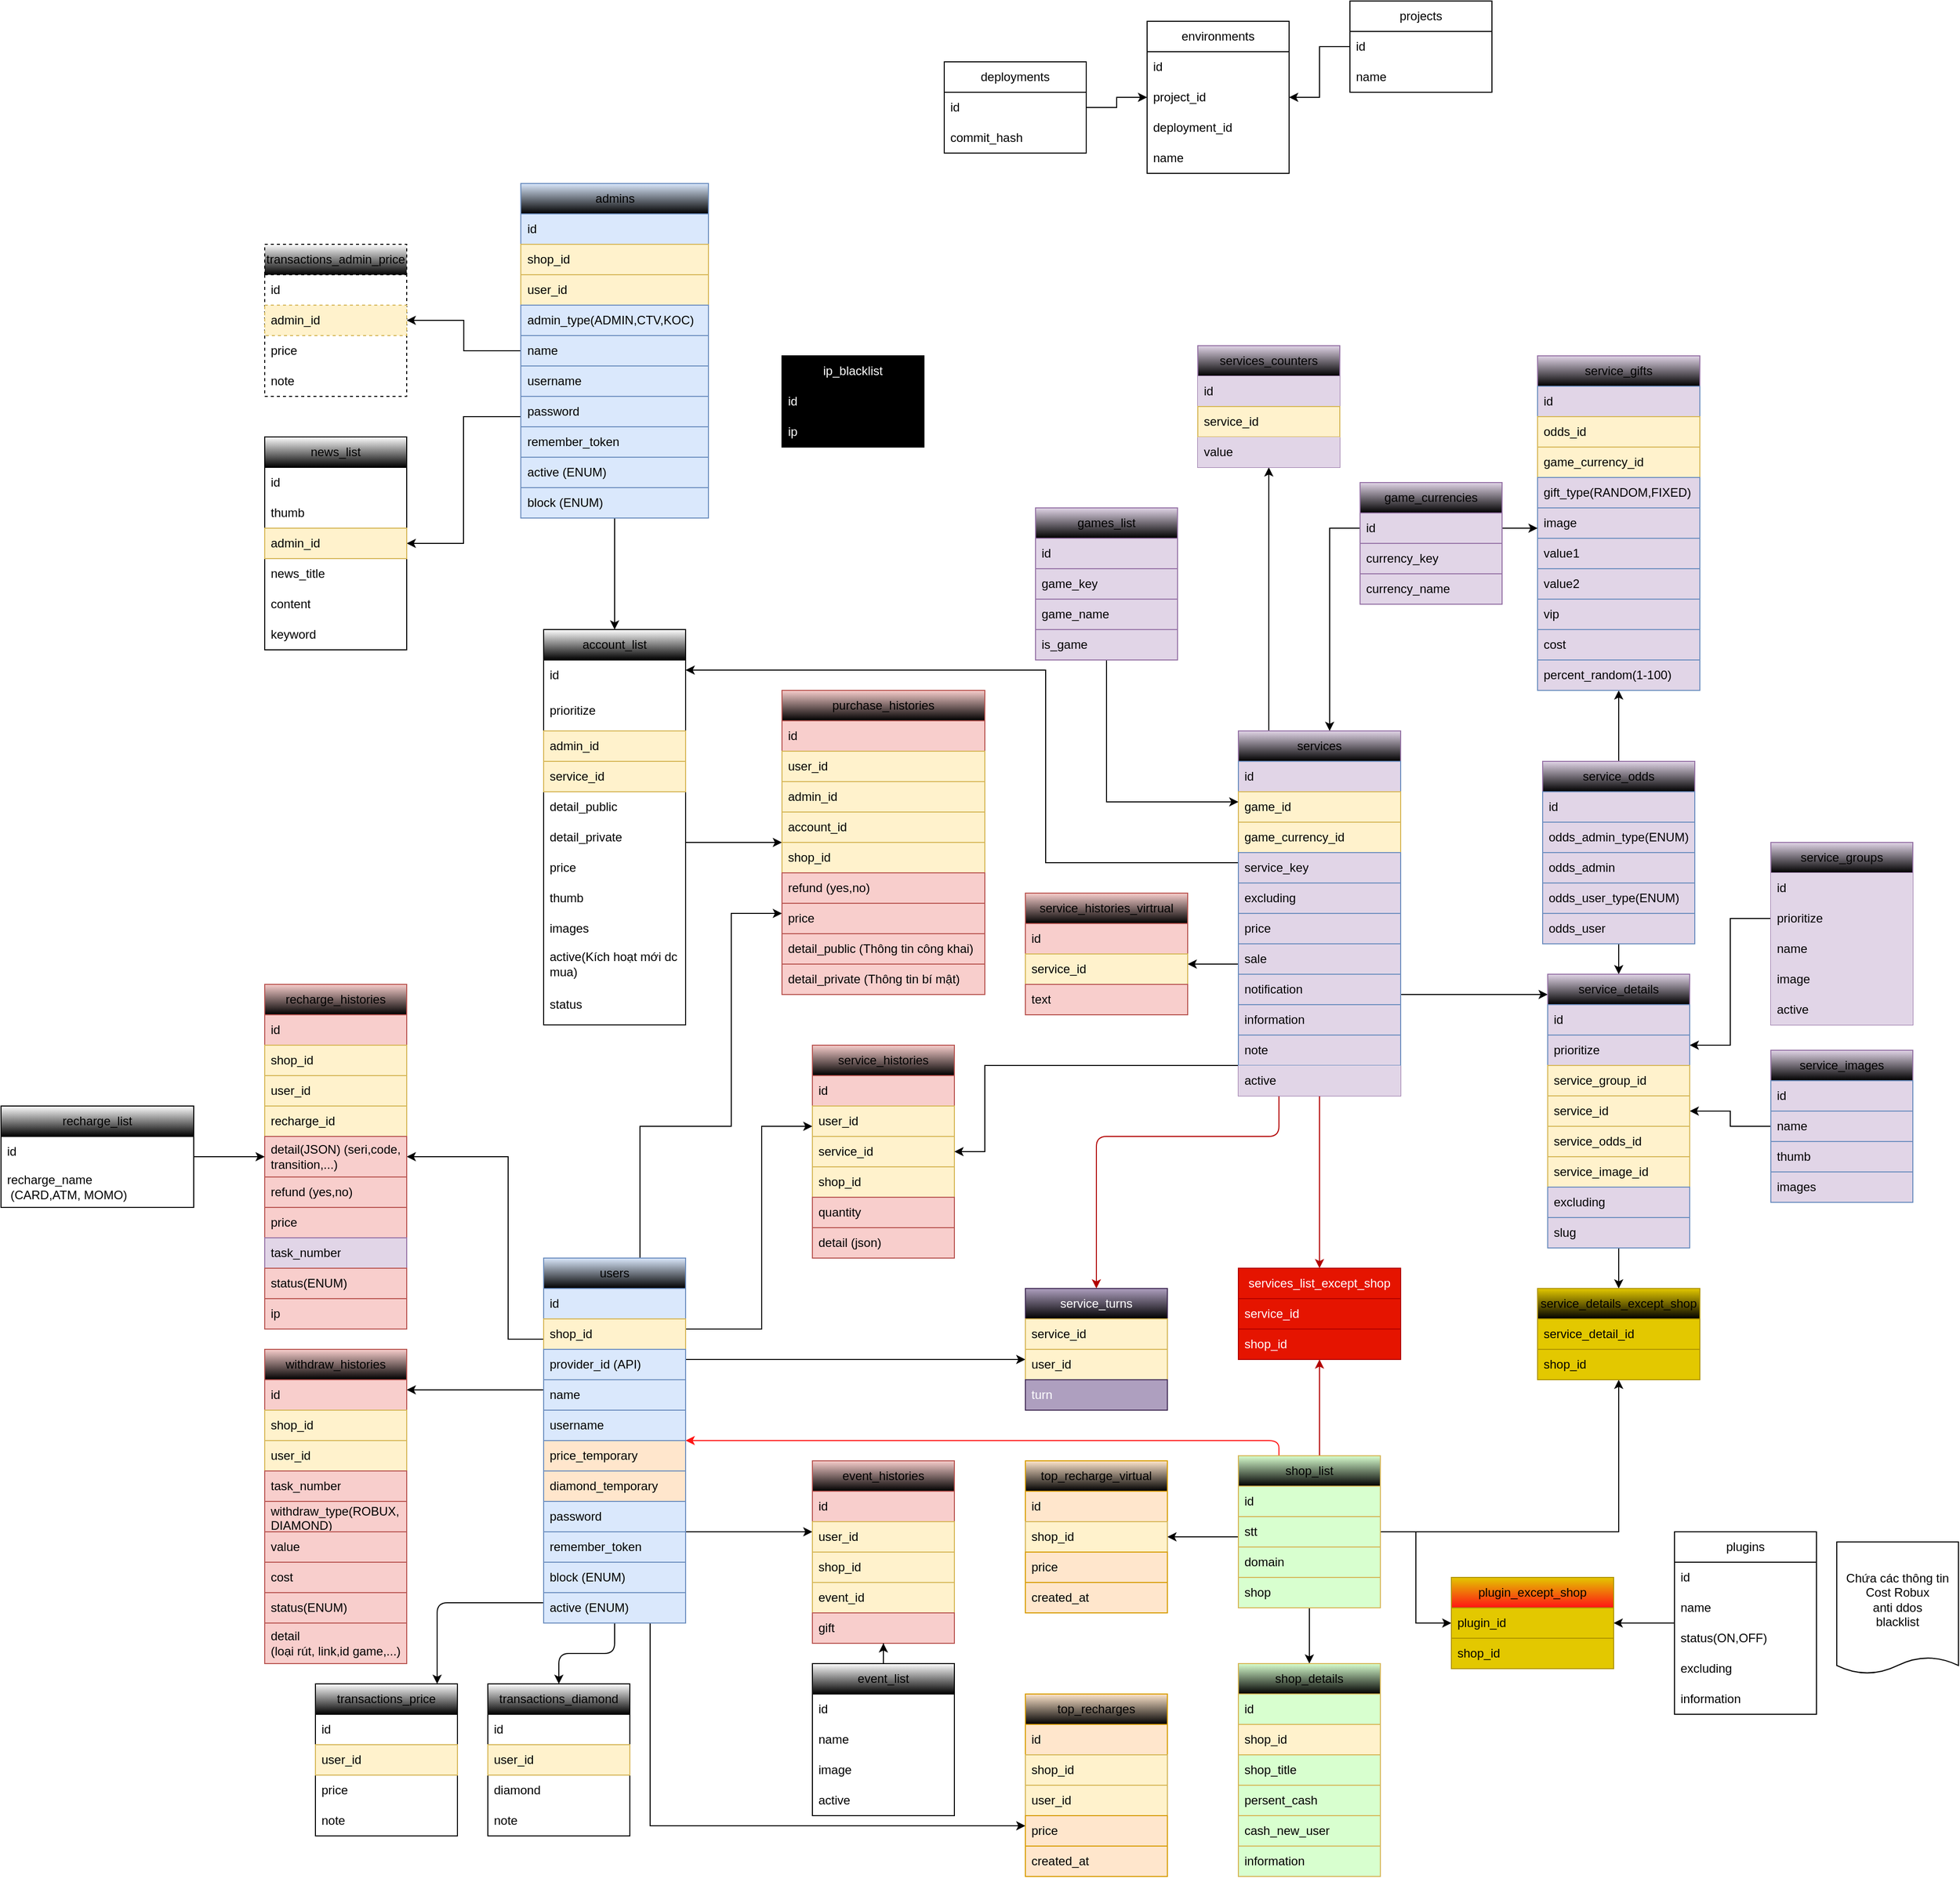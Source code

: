 <mxfile version="21.5.2" type="device">
  <diagram id="bYrQVq-NSSLRZN2TkSRm" name="Page-1">
    <mxGraphModel dx="3387" dy="2046" grid="1" gridSize="10" guides="1" tooltips="1" connect="1" arrows="1" fold="1" page="1" pageScale="1" pageWidth="850" pageHeight="1100" math="0" shadow="0">
      <root>
        <mxCell id="0" />
        <mxCell id="1" parent="0" />
        <mxCell id="_8THYpa5WvDe81R-M10E-97" style="edgeStyle=orthogonalEdgeStyle;rounded=0;orthogonalLoop=1;jettySize=auto;html=1;" parent="1" source="_8THYpa5WvDe81R-M10E-1" target="_8THYpa5WvDe81R-M10E-21" edge="1">
          <mxGeometry relative="1" as="geometry">
            <Array as="points">
              <mxPoint x="-590" y="430" />
              <mxPoint x="-590" y="250" />
            </Array>
          </mxGeometry>
        </mxCell>
        <mxCell id="_8THYpa5WvDe81R-M10E-98" style="edgeStyle=orthogonalEdgeStyle;rounded=0;orthogonalLoop=1;jettySize=auto;html=1;" parent="1" source="_8THYpa5WvDe81R-M10E-1" target="_8THYpa5WvDe81R-M10E-17" edge="1">
          <mxGeometry relative="1" as="geometry">
            <Array as="points">
              <mxPoint x="-460" y="220" />
              <mxPoint x="-370" y="220" />
              <mxPoint x="-370" y="10" />
            </Array>
          </mxGeometry>
        </mxCell>
        <mxCell id="_8THYpa5WvDe81R-M10E-99" style="edgeStyle=orthogonalEdgeStyle;rounded=0;orthogonalLoop=1;jettySize=auto;html=1;" parent="1" source="_8THYpa5WvDe81R-M10E-1" target="_8THYpa5WvDe81R-M10E-29" edge="1">
          <mxGeometry relative="1" as="geometry">
            <Array as="points">
              <mxPoint x="-340" y="420" />
              <mxPoint x="-340" y="220" />
            </Array>
          </mxGeometry>
        </mxCell>
        <mxCell id="_8THYpa5WvDe81R-M10E-100" style="edgeStyle=orthogonalEdgeStyle;rounded=0;orthogonalLoop=1;jettySize=auto;html=1;" parent="1" source="_8THYpa5WvDe81R-M10E-1" target="_8THYpa5WvDe81R-M10E-25" edge="1">
          <mxGeometry relative="1" as="geometry">
            <Array as="points">
              <mxPoint x="-590" y="480" />
              <mxPoint x="-590" y="480" />
            </Array>
          </mxGeometry>
        </mxCell>
        <mxCell id="_8THYpa5WvDe81R-M10E-102" style="edgeStyle=orthogonalEdgeStyle;rounded=0;orthogonalLoop=1;jettySize=auto;html=1;" parent="1" source="_8THYpa5WvDe81R-M10E-1" target="_8THYpa5WvDe81R-M10E-37" edge="1">
          <mxGeometry relative="1" as="geometry">
            <Array as="points">
              <mxPoint x="-320" y="620" />
              <mxPoint x="-320" y="620" />
            </Array>
          </mxGeometry>
        </mxCell>
        <mxCell id="-rorgtXMaUJ1v6GMxODa-17" style="edgeStyle=orthogonalEdgeStyle;rounded=1;orthogonalLoop=1;jettySize=auto;html=1;" parent="1" source="_8THYpa5WvDe81R-M10E-1" target="-rorgtXMaUJ1v6GMxODa-10" edge="1">
          <mxGeometry relative="1" as="geometry">
            <Array as="points">
              <mxPoint x="-660" y="690" />
            </Array>
          </mxGeometry>
        </mxCell>
        <mxCell id="-rorgtXMaUJ1v6GMxODa-31" style="edgeStyle=orthogonalEdgeStyle;rounded=1;orthogonalLoop=1;jettySize=auto;html=1;entryX=0.5;entryY=0;entryDx=0;entryDy=0;" parent="1" source="_8THYpa5WvDe81R-M10E-1" target="-rorgtXMaUJ1v6GMxODa-24" edge="1">
          <mxGeometry relative="1" as="geometry" />
        </mxCell>
        <mxCell id="-rorgtXMaUJ1v6GMxODa-47" style="edgeStyle=orthogonalEdgeStyle;rounded=0;orthogonalLoop=1;jettySize=auto;html=1;" parent="1" source="_8THYpa5WvDe81R-M10E-1" target="-rorgtXMaUJ1v6GMxODa-39" edge="1">
          <mxGeometry relative="1" as="geometry">
            <Array as="points">
              <mxPoint x="-450" y="910" />
            </Array>
          </mxGeometry>
        </mxCell>
        <mxCell id="9lsVI2QJr6i7pJ97gMDZ-100" style="edgeStyle=orthogonalEdgeStyle;rounded=0;orthogonalLoop=1;jettySize=auto;html=1;" parent="1" source="_8THYpa5WvDe81R-M10E-1" target="_8THYpa5WvDe81R-M10E-118" edge="1">
          <mxGeometry relative="1" as="geometry">
            <Array as="points">
              <mxPoint x="-280" y="450" />
              <mxPoint x="-280" y="450" />
            </Array>
          </mxGeometry>
        </mxCell>
        <mxCell id="_8THYpa5WvDe81R-M10E-1" value="users" style="swimlane;fontStyle=0;childLayout=stackLayout;horizontal=1;startSize=30;horizontalStack=0;resizeParent=1;resizeParentMax=0;resizeLast=0;collapsible=1;marginBottom=0;whiteSpace=wrap;html=1;fillStyle=auto;swimlaneFillColor=default;fillColor=#dae8fc;strokeColor=#6c8ebf;gradientColor=default;" parent="1" vertex="1">
          <mxGeometry x="-555" y="350" width="140" height="360" as="geometry" />
        </mxCell>
        <mxCell id="_8THYpa5WvDe81R-M10E-2" value="id" style="text;strokeColor=#6c8ebf;fillColor=#dae8fc;align=left;verticalAlign=middle;spacingLeft=4;spacingRight=4;overflow=hidden;points=[[0,0.5],[1,0.5]];portConstraint=eastwest;rotatable=0;whiteSpace=wrap;html=1;" parent="_8THYpa5WvDe81R-M10E-1" vertex="1">
          <mxGeometry y="30" width="140" height="30" as="geometry" />
        </mxCell>
        <mxCell id="_8THYpa5WvDe81R-M10E-3" value="shop_id" style="text;strokeColor=#d6b656;fillColor=#fff2cc;align=left;verticalAlign=middle;spacingLeft=4;spacingRight=4;overflow=hidden;points=[[0,0.5],[1,0.5]];portConstraint=eastwest;rotatable=0;whiteSpace=wrap;html=1;" parent="_8THYpa5WvDe81R-M10E-1" vertex="1">
          <mxGeometry y="60" width="140" height="30" as="geometry" />
        </mxCell>
        <mxCell id="_8THYpa5WvDe81R-M10E-4" value="provider_id (API)" style="text;strokeColor=#6c8ebf;fillColor=#dae8fc;align=left;verticalAlign=middle;spacingLeft=4;spacingRight=4;overflow=hidden;points=[[0,0.5],[1,0.5]];portConstraint=eastwest;rotatable=0;whiteSpace=wrap;html=1;" parent="_8THYpa5WvDe81R-M10E-1" vertex="1">
          <mxGeometry y="90" width="140" height="30" as="geometry" />
        </mxCell>
        <mxCell id="-rorgtXMaUJ1v6GMxODa-2" value="name" style="text;strokeColor=#6c8ebf;fillColor=#dae8fc;align=left;verticalAlign=middle;spacingLeft=4;spacingRight=4;overflow=hidden;points=[[0,0.5],[1,0.5]];portConstraint=eastwest;rotatable=0;whiteSpace=wrap;html=1;" parent="_8THYpa5WvDe81R-M10E-1" vertex="1">
          <mxGeometry y="120" width="140" height="30" as="geometry" />
        </mxCell>
        <mxCell id="-rorgtXMaUJ1v6GMxODa-3" value="username" style="text;strokeColor=#6c8ebf;fillColor=#dae8fc;align=left;verticalAlign=middle;spacingLeft=4;spacingRight=4;overflow=hidden;points=[[0,0.5],[1,0.5]];portConstraint=eastwest;rotatable=0;whiteSpace=wrap;html=1;" parent="_8THYpa5WvDe81R-M10E-1" vertex="1">
          <mxGeometry y="150" width="140" height="30" as="geometry" />
        </mxCell>
        <mxCell id="-rorgtXMaUJ1v6GMxODa-5" value="price_temporary" style="text;strokeColor=#6c8ebf;fillColor=#FFE6CC;align=left;verticalAlign=middle;spacingLeft=4;spacingRight=4;overflow=hidden;points=[[0,0.5],[1,0.5]];portConstraint=eastwest;rotatable=0;whiteSpace=wrap;html=1;" parent="_8THYpa5WvDe81R-M10E-1" vertex="1">
          <mxGeometry y="180" width="140" height="30" as="geometry" />
        </mxCell>
        <mxCell id="-rorgtXMaUJ1v6GMxODa-23" value="diamond_temporary" style="text;strokeColor=#6c8ebf;fillColor=#FFE6CC;align=left;verticalAlign=middle;spacingLeft=4;spacingRight=4;overflow=hidden;points=[[0,0.5],[1,0.5]];portConstraint=eastwest;rotatable=0;whiteSpace=wrap;html=1;" parent="_8THYpa5WvDe81R-M10E-1" vertex="1">
          <mxGeometry y="210" width="140" height="30" as="geometry" />
        </mxCell>
        <mxCell id="-rorgtXMaUJ1v6GMxODa-6" value="password" style="text;strokeColor=#6c8ebf;fillColor=#dae8fc;align=left;verticalAlign=middle;spacingLeft=4;spacingRight=4;overflow=hidden;points=[[0,0.5],[1,0.5]];portConstraint=eastwest;rotatable=0;whiteSpace=wrap;html=1;" parent="_8THYpa5WvDe81R-M10E-1" vertex="1">
          <mxGeometry y="240" width="140" height="30" as="geometry" />
        </mxCell>
        <mxCell id="-rorgtXMaUJ1v6GMxODa-7" value="remember_token" style="text;strokeColor=#6c8ebf;fillColor=#dae8fc;align=left;verticalAlign=middle;spacingLeft=4;spacingRight=4;overflow=hidden;points=[[0,0.5],[1,0.5]];portConstraint=eastwest;rotatable=0;whiteSpace=wrap;html=1;" parent="_8THYpa5WvDe81R-M10E-1" vertex="1">
          <mxGeometry y="270" width="140" height="30" as="geometry" />
        </mxCell>
        <mxCell id="-rorgtXMaUJ1v6GMxODa-8" value="block (ENUM)" style="text;strokeColor=#6c8ebf;fillColor=#dae8fc;align=left;verticalAlign=middle;spacingLeft=4;spacingRight=4;overflow=hidden;points=[[0,0.5],[1,0.5]];portConstraint=eastwest;rotatable=0;whiteSpace=wrap;html=1;" parent="_8THYpa5WvDe81R-M10E-1" vertex="1">
          <mxGeometry y="300" width="140" height="30" as="geometry" />
        </mxCell>
        <mxCell id="-rorgtXMaUJ1v6GMxODa-9" value="active (ENUM)" style="text;strokeColor=#6c8ebf;fillColor=#dae8fc;align=left;verticalAlign=middle;spacingLeft=4;spacingRight=4;overflow=hidden;points=[[0,0.5],[1,0.5]];portConstraint=eastwest;rotatable=0;whiteSpace=wrap;html=1;" parent="_8THYpa5WvDe81R-M10E-1" vertex="1">
          <mxGeometry y="330" width="140" height="30" as="geometry" />
        </mxCell>
        <mxCell id="_8THYpa5WvDe81R-M10E-105" style="edgeStyle=orthogonalEdgeStyle;rounded=0;orthogonalLoop=1;jettySize=auto;html=1;" parent="1" source="_8THYpa5WvDe81R-M10E-9" target="_8THYpa5WvDe81R-M10E-13" edge="1">
          <mxGeometry relative="1" as="geometry" />
        </mxCell>
        <mxCell id="9lsVI2QJr6i7pJ97gMDZ-110" style="edgeStyle=orthogonalEdgeStyle;rounded=0;orthogonalLoop=1;jettySize=auto;html=1;" parent="1" source="_8THYpa5WvDe81R-M10E-9" target="9lsVI2QJr6i7pJ97gMDZ-105" edge="1">
          <mxGeometry relative="1" as="geometry" />
        </mxCell>
        <mxCell id="tXJEOBHo6lxdWeYOkemc-1" style="edgeStyle=orthogonalEdgeStyle;rounded=0;orthogonalLoop=1;jettySize=auto;html=1;" parent="1" source="_8THYpa5WvDe81R-M10E-9" target="_8THYpa5WvDe81R-M10E-135" edge="1">
          <mxGeometry relative="1" as="geometry">
            <Array as="points">
              <mxPoint x="-634" y="-480" />
              <mxPoint x="-634" y="-355" />
            </Array>
          </mxGeometry>
        </mxCell>
        <mxCell id="_8THYpa5WvDe81R-M10E-9" value="admins" style="swimlane;fontStyle=0;childLayout=stackLayout;horizontal=1;startSize=30;horizontalStack=0;resizeParent=1;resizeParentMax=0;resizeLast=0;collapsible=1;marginBottom=0;whiteSpace=wrap;html=1;fillStyle=auto;swimlaneFillColor=default;fillColor=#dae8fc;strokeColor=#6c8ebf;gradientColor=default;" parent="1" vertex="1">
          <mxGeometry x="-577.5" y="-710" width="185" height="330" as="geometry" />
        </mxCell>
        <mxCell id="_8THYpa5WvDe81R-M10E-10" value="id" style="text;strokeColor=#6c8ebf;fillColor=#dae8fc;align=left;verticalAlign=middle;spacingLeft=4;spacingRight=4;overflow=hidden;points=[[0,0.5],[1,0.5]];portConstraint=eastwest;rotatable=0;whiteSpace=wrap;html=1;" parent="_8THYpa5WvDe81R-M10E-9" vertex="1">
          <mxGeometry y="30" width="185" height="30" as="geometry" />
        </mxCell>
        <mxCell id="_8THYpa5WvDe81R-M10E-12" value="shop_id" style="text;strokeColor=#d6b656;fillColor=#fff2cc;align=left;verticalAlign=middle;spacingLeft=4;spacingRight=4;overflow=hidden;points=[[0,0.5],[1,0.5]];portConstraint=eastwest;rotatable=0;whiteSpace=wrap;html=1;" parent="_8THYpa5WvDe81R-M10E-9" vertex="1">
          <mxGeometry y="60" width="185" height="30" as="geometry" />
        </mxCell>
        <mxCell id="1X3U6dzUWbi6s4hw_sfI-1" value="user_id" style="text;strokeColor=#d6b656;fillColor=#fff2cc;align=left;verticalAlign=middle;spacingLeft=4;spacingRight=4;overflow=hidden;points=[[0,0.5],[1,0.5]];portConstraint=eastwest;rotatable=0;whiteSpace=wrap;html=1;" vertex="1" parent="_8THYpa5WvDe81R-M10E-9">
          <mxGeometry y="90" width="185" height="30" as="geometry" />
        </mxCell>
        <mxCell id="iwoBE0mkOJ1lnbVhCQBb-19" value="admin_type(ADMIN,CTV,KOC)" style="text;strokeColor=#6c8ebf;fillColor=#dae8fc;align=left;verticalAlign=middle;spacingLeft=4;spacingRight=4;overflow=hidden;points=[[0,0.5],[1,0.5]];portConstraint=eastwest;rotatable=0;whiteSpace=wrap;html=1;" parent="_8THYpa5WvDe81R-M10E-9" vertex="1">
          <mxGeometry y="120" width="185" height="30" as="geometry" />
        </mxCell>
        <mxCell id="_8THYpa5WvDe81R-M10E-11" value="name" style="text;strokeColor=#6c8ebf;fillColor=#dae8fc;align=left;verticalAlign=middle;spacingLeft=4;spacingRight=4;overflow=hidden;points=[[0,0.5],[1,0.5]];portConstraint=eastwest;rotatable=0;whiteSpace=wrap;html=1;" parent="_8THYpa5WvDe81R-M10E-9" vertex="1">
          <mxGeometry y="150" width="185" height="30" as="geometry" />
        </mxCell>
        <mxCell id="s40MYGQjK2D1A1rYhCL2-3" value="username" style="text;strokeColor=#6c8ebf;fillColor=#dae8fc;align=left;verticalAlign=middle;spacingLeft=4;spacingRight=4;overflow=hidden;points=[[0,0.5],[1,0.5]];portConstraint=eastwest;rotatable=0;whiteSpace=wrap;html=1;" parent="_8THYpa5WvDe81R-M10E-9" vertex="1">
          <mxGeometry y="180" width="185" height="30" as="geometry" />
        </mxCell>
        <mxCell id="9lsVI2QJr6i7pJ97gMDZ-101" value="password" style="text;strokeColor=#6c8ebf;fillColor=#dae8fc;align=left;verticalAlign=middle;spacingLeft=4;spacingRight=4;overflow=hidden;points=[[0,0.5],[1,0.5]];portConstraint=eastwest;rotatable=0;whiteSpace=wrap;html=1;" parent="_8THYpa5WvDe81R-M10E-9" vertex="1">
          <mxGeometry y="210" width="185" height="30" as="geometry" />
        </mxCell>
        <mxCell id="9lsVI2QJr6i7pJ97gMDZ-102" value="remember_token" style="text;strokeColor=#6c8ebf;fillColor=#dae8fc;align=left;verticalAlign=middle;spacingLeft=4;spacingRight=4;overflow=hidden;points=[[0,0.5],[1,0.5]];portConstraint=eastwest;rotatable=0;whiteSpace=wrap;html=1;" parent="_8THYpa5WvDe81R-M10E-9" vertex="1">
          <mxGeometry y="240" width="185" height="30" as="geometry" />
        </mxCell>
        <mxCell id="9lsVI2QJr6i7pJ97gMDZ-104" value="active (ENUM)" style="text;strokeColor=#6c8ebf;fillColor=#dae8fc;align=left;verticalAlign=middle;spacingLeft=4;spacingRight=4;overflow=hidden;points=[[0,0.5],[1,0.5]];portConstraint=eastwest;rotatable=0;whiteSpace=wrap;html=1;" parent="_8THYpa5WvDe81R-M10E-9" vertex="1">
          <mxGeometry y="270" width="185" height="30" as="geometry" />
        </mxCell>
        <mxCell id="9lsVI2QJr6i7pJ97gMDZ-103" value="block (ENUM)" style="text;strokeColor=#6c8ebf;fillColor=#dae8fc;align=left;verticalAlign=middle;spacingLeft=4;spacingRight=4;overflow=hidden;points=[[0,0.5],[1,0.5]];portConstraint=eastwest;rotatable=0;whiteSpace=wrap;html=1;" parent="_8THYpa5WvDe81R-M10E-9" vertex="1">
          <mxGeometry y="300" width="185" height="30" as="geometry" />
        </mxCell>
        <mxCell id="iwoBE0mkOJ1lnbVhCQBb-12" style="edgeStyle=orthogonalEdgeStyle;rounded=0;orthogonalLoop=1;jettySize=auto;html=1;" parent="1" source="_8THYpa5WvDe81R-M10E-13" target="_8THYpa5WvDe81R-M10E-17" edge="1">
          <mxGeometry relative="1" as="geometry">
            <Array as="points">
              <mxPoint x="-390" y="-60" />
              <mxPoint x="-390" y="-60" />
            </Array>
          </mxGeometry>
        </mxCell>
        <mxCell id="_8THYpa5WvDe81R-M10E-13" value="account_list" style="swimlane;fontStyle=0;childLayout=stackLayout;horizontal=1;startSize=30;horizontalStack=0;resizeParent=1;resizeParentMax=0;resizeLast=0;collapsible=1;marginBottom=0;whiteSpace=wrap;html=1;swimlaneFillColor=default;gradientColor=default;" parent="1" vertex="1">
          <mxGeometry x="-555" y="-270" width="140" height="390" as="geometry" />
        </mxCell>
        <mxCell id="_8THYpa5WvDe81R-M10E-14" value="id" style="text;strokeColor=none;fillColor=none;align=left;verticalAlign=middle;spacingLeft=4;spacingRight=4;overflow=hidden;points=[[0,0.5],[1,0.5]];portConstraint=eastwest;rotatable=0;whiteSpace=wrap;html=1;swimlaneFillColor=default;" parent="_8THYpa5WvDe81R-M10E-13" vertex="1">
          <mxGeometry y="30" width="140" height="30" as="geometry" />
        </mxCell>
        <mxCell id="iwoBE0mkOJ1lnbVhCQBb-5" value="prioritize" style="text;strokeColor=none;fillColor=none;align=left;verticalAlign=middle;spacingLeft=4;spacingRight=4;overflow=hidden;points=[[0,0.5],[1,0.5]];portConstraint=eastwest;rotatable=0;whiteSpace=wrap;html=1;swimlaneFillColor=default;" parent="_8THYpa5WvDe81R-M10E-13" vertex="1">
          <mxGeometry y="60" width="140" height="40" as="geometry" />
        </mxCell>
        <mxCell id="_8THYpa5WvDe81R-M10E-15" value="admin_id" style="text;strokeColor=#d6b656;fillColor=#fff2cc;align=left;verticalAlign=middle;spacingLeft=4;spacingRight=4;overflow=hidden;points=[[0,0.5],[1,0.5]];portConstraint=eastwest;rotatable=0;whiteSpace=wrap;html=1;swimlaneFillColor=default;" parent="_8THYpa5WvDe81R-M10E-13" vertex="1">
          <mxGeometry y="100" width="140" height="30" as="geometry" />
        </mxCell>
        <mxCell id="_8THYpa5WvDe81R-M10E-16" value="service_id" style="text;strokeColor=#d6b656;fillColor=#fff2cc;align=left;verticalAlign=middle;spacingLeft=4;spacingRight=4;overflow=hidden;points=[[0,0.5],[1,0.5]];portConstraint=eastwest;rotatable=0;whiteSpace=wrap;html=1;swimlaneFillColor=default;" parent="_8THYpa5WvDe81R-M10E-13" vertex="1">
          <mxGeometry y="130" width="140" height="30" as="geometry" />
        </mxCell>
        <mxCell id="iwoBE0mkOJ1lnbVhCQBb-4" value="detail_public" style="text;strokeColor=none;fillColor=none;align=left;verticalAlign=middle;spacingLeft=4;spacingRight=4;overflow=hidden;points=[[0,0.5],[1,0.5]];portConstraint=eastwest;rotatable=0;whiteSpace=wrap;html=1;swimlaneFillColor=default;" parent="_8THYpa5WvDe81R-M10E-13" vertex="1">
          <mxGeometry y="160" width="140" height="30" as="geometry" />
        </mxCell>
        <mxCell id="iwoBE0mkOJ1lnbVhCQBb-6" value="detail_private" style="text;strokeColor=none;fillColor=none;align=left;verticalAlign=middle;spacingLeft=4;spacingRight=4;overflow=hidden;points=[[0,0.5],[1,0.5]];portConstraint=eastwest;rotatable=0;whiteSpace=wrap;html=1;swimlaneFillColor=default;" parent="_8THYpa5WvDe81R-M10E-13" vertex="1">
          <mxGeometry y="190" width="140" height="30" as="geometry" />
        </mxCell>
        <mxCell id="iwoBE0mkOJ1lnbVhCQBb-7" value="price" style="text;strokeColor=none;fillColor=none;align=left;verticalAlign=middle;spacingLeft=4;spacingRight=4;overflow=hidden;points=[[0,0.5],[1,0.5]];portConstraint=eastwest;rotatable=0;whiteSpace=wrap;html=1;swimlaneFillColor=default;" parent="_8THYpa5WvDe81R-M10E-13" vertex="1">
          <mxGeometry y="220" width="140" height="30" as="geometry" />
        </mxCell>
        <mxCell id="iwoBE0mkOJ1lnbVhCQBb-8" value="thumb" style="text;strokeColor=none;fillColor=none;align=left;verticalAlign=middle;spacingLeft=4;spacingRight=4;overflow=hidden;points=[[0,0.5],[1,0.5]];portConstraint=eastwest;rotatable=0;whiteSpace=wrap;html=1;swimlaneFillColor=default;" parent="_8THYpa5WvDe81R-M10E-13" vertex="1">
          <mxGeometry y="250" width="140" height="30" as="geometry" />
        </mxCell>
        <mxCell id="iwoBE0mkOJ1lnbVhCQBb-9" value="images" style="text;strokeColor=none;fillColor=none;align=left;verticalAlign=middle;spacingLeft=4;spacingRight=4;overflow=hidden;points=[[0,0.5],[1,0.5]];portConstraint=eastwest;rotatable=0;whiteSpace=wrap;html=1;swimlaneFillColor=default;" parent="_8THYpa5WvDe81R-M10E-13" vertex="1">
          <mxGeometry y="280" width="140" height="30" as="geometry" />
        </mxCell>
        <mxCell id="iwoBE0mkOJ1lnbVhCQBb-10" value="active(Kích hoạt mới dc mua)" style="text;strokeColor=none;fillColor=none;align=left;verticalAlign=middle;spacingLeft=4;spacingRight=4;overflow=hidden;points=[[0,0.5],[1,0.5]];portConstraint=eastwest;rotatable=0;whiteSpace=wrap;html=1;swimlaneFillColor=default;" parent="_8THYpa5WvDe81R-M10E-13" vertex="1">
          <mxGeometry y="310" width="140" height="40" as="geometry" />
        </mxCell>
        <mxCell id="iwoBE0mkOJ1lnbVhCQBb-11" value="status" style="text;strokeColor=none;fillColor=none;align=left;verticalAlign=middle;spacingLeft=4;spacingRight=4;overflow=hidden;points=[[0,0.5],[1,0.5]];portConstraint=eastwest;rotatable=0;whiteSpace=wrap;html=1;swimlaneFillColor=default;" parent="_8THYpa5WvDe81R-M10E-13" vertex="1">
          <mxGeometry y="350" width="140" height="40" as="geometry" />
        </mxCell>
        <mxCell id="_8THYpa5WvDe81R-M10E-17" value="purchase_histories" style="swimlane;fontStyle=0;childLayout=stackLayout;horizontal=1;startSize=30;horizontalStack=0;resizeParent=1;resizeParentMax=0;resizeLast=0;collapsible=1;marginBottom=0;whiteSpace=wrap;html=1;swimlaneFillColor=default;fillColor=#f8cecc;strokeColor=#b85450;gradientColor=default;" parent="1" vertex="1">
          <mxGeometry x="-320" y="-210" width="200" height="300" as="geometry" />
        </mxCell>
        <mxCell id="_8THYpa5WvDe81R-M10E-18" value="id" style="text;strokeColor=#b85450;fillColor=#f8cecc;align=left;verticalAlign=middle;spacingLeft=4;spacingRight=4;overflow=hidden;points=[[0,0.5],[1,0.5]];portConstraint=eastwest;rotatable=0;whiteSpace=wrap;html=1;swimlaneFillColor=default;" parent="_8THYpa5WvDe81R-M10E-17" vertex="1">
          <mxGeometry y="30" width="200" height="30" as="geometry" />
        </mxCell>
        <mxCell id="_8THYpa5WvDe81R-M10E-19" value="user_id" style="text;strokeColor=#d6b656;fillColor=#fff2cc;align=left;verticalAlign=middle;spacingLeft=4;spacingRight=4;overflow=hidden;points=[[0,0.5],[1,0.5]];portConstraint=eastwest;rotatable=0;whiteSpace=wrap;html=1;swimlaneFillColor=default;" parent="_8THYpa5WvDe81R-M10E-17" vertex="1">
          <mxGeometry y="60" width="200" height="30" as="geometry" />
        </mxCell>
        <mxCell id="9lsVI2QJr6i7pJ97gMDZ-54" value="admin_id" style="text;strokeColor=#d6b656;fillColor=#fff2cc;align=left;verticalAlign=middle;spacingLeft=4;spacingRight=4;overflow=hidden;points=[[0,0.5],[1,0.5]];portConstraint=eastwest;rotatable=0;whiteSpace=wrap;html=1;swimlaneFillColor=default;" parent="_8THYpa5WvDe81R-M10E-17" vertex="1">
          <mxGeometry y="90" width="200" height="30" as="geometry" />
        </mxCell>
        <mxCell id="_8THYpa5WvDe81R-M10E-20" value="account_id" style="text;strokeColor=#d6b656;fillColor=#fff2cc;align=left;verticalAlign=middle;spacingLeft=4;spacingRight=4;overflow=hidden;points=[[0,0.5],[1,0.5]];portConstraint=eastwest;rotatable=0;whiteSpace=wrap;html=1;swimlaneFillColor=default;" parent="_8THYpa5WvDe81R-M10E-17" vertex="1">
          <mxGeometry y="120" width="200" height="30" as="geometry" />
        </mxCell>
        <mxCell id="9lsVI2QJr6i7pJ97gMDZ-53" value="shop_id" style="text;strokeColor=#d6b656;fillColor=#fff2cc;align=left;verticalAlign=middle;spacingLeft=4;spacingRight=4;overflow=hidden;points=[[0,0.5],[1,0.5]];portConstraint=eastwest;rotatable=0;whiteSpace=wrap;html=1;swimlaneFillColor=default;" parent="_8THYpa5WvDe81R-M10E-17" vertex="1">
          <mxGeometry y="150" width="200" height="30" as="geometry" />
        </mxCell>
        <mxCell id="_8THYpa5WvDe81R-M10E-106" value="refund (yes,no)" style="text;strokeColor=#b85450;fillColor=#f8cecc;align=left;verticalAlign=middle;spacingLeft=4;spacingRight=4;overflow=hidden;points=[[0,0.5],[1,0.5]];portConstraint=eastwest;rotatable=0;whiteSpace=wrap;html=1;swimlaneFillColor=default;" parent="_8THYpa5WvDe81R-M10E-17" vertex="1">
          <mxGeometry y="180" width="200" height="30" as="geometry" />
        </mxCell>
        <mxCell id="9lsVI2QJr6i7pJ97gMDZ-55" value="price" style="text;strokeColor=#b85450;fillColor=#f8cecc;align=left;verticalAlign=middle;spacingLeft=4;spacingRight=4;overflow=hidden;points=[[0,0.5],[1,0.5]];portConstraint=eastwest;rotatable=0;whiteSpace=wrap;html=1;swimlaneFillColor=default;" parent="_8THYpa5WvDe81R-M10E-17" vertex="1">
          <mxGeometry y="210" width="200" height="30" as="geometry" />
        </mxCell>
        <mxCell id="9lsVI2QJr6i7pJ97gMDZ-56" value="detail_public (Thông tin công khai)" style="text;strokeColor=#b85450;fillColor=#f8cecc;align=left;verticalAlign=middle;spacingLeft=4;spacingRight=4;overflow=hidden;points=[[0,0.5],[1,0.5]];portConstraint=eastwest;rotatable=0;whiteSpace=wrap;html=1;swimlaneFillColor=default;" parent="_8THYpa5WvDe81R-M10E-17" vertex="1">
          <mxGeometry y="240" width="200" height="30" as="geometry" />
        </mxCell>
        <mxCell id="9lsVI2QJr6i7pJ97gMDZ-57" value="detail_private (Thông tin bí mật)" style="text;strokeColor=#b85450;fillColor=#f8cecc;align=left;verticalAlign=middle;spacingLeft=4;spacingRight=4;overflow=hidden;points=[[0,0.5],[1,0.5]];portConstraint=eastwest;rotatable=0;whiteSpace=wrap;html=1;swimlaneFillColor=default;" parent="_8THYpa5WvDe81R-M10E-17" vertex="1">
          <mxGeometry y="270" width="200" height="30" as="geometry" />
        </mxCell>
        <mxCell id="_8THYpa5WvDe81R-M10E-21" value="recharge_histories" style="swimlane;fontStyle=0;childLayout=stackLayout;horizontal=1;startSize=30;horizontalStack=0;resizeParent=1;resizeParentMax=0;resizeLast=0;collapsible=1;marginBottom=0;whiteSpace=wrap;html=1;fillColor=#f8cecc;strokeColor=#b85450;gradientColor=default;" parent="1" vertex="1">
          <mxGeometry x="-830" y="80" width="140" height="340" as="geometry" />
        </mxCell>
        <mxCell id="_8THYpa5WvDe81R-M10E-22" value="id" style="text;strokeColor=#b85450;fillColor=#f8cecc;align=left;verticalAlign=middle;spacingLeft=4;spacingRight=4;overflow=hidden;points=[[0,0.5],[1,0.5]];portConstraint=eastwest;rotatable=0;whiteSpace=wrap;html=1;" parent="_8THYpa5WvDe81R-M10E-21" vertex="1">
          <mxGeometry y="30" width="140" height="30" as="geometry" />
        </mxCell>
        <mxCell id="9lsVI2QJr6i7pJ97gMDZ-58" value="shop_id" style="text;strokeColor=#d6b656;fillColor=#fff2cc;align=left;verticalAlign=middle;spacingLeft=4;spacingRight=4;overflow=hidden;points=[[0,0.5],[1,0.5]];portConstraint=eastwest;rotatable=0;whiteSpace=wrap;html=1;swimlaneFillColor=default;" parent="_8THYpa5WvDe81R-M10E-21" vertex="1">
          <mxGeometry y="60" width="140" height="30" as="geometry" />
        </mxCell>
        <mxCell id="_8THYpa5WvDe81R-M10E-23" value="user_id" style="text;strokeColor=#d6b656;fillColor=#fff2cc;align=left;verticalAlign=middle;spacingLeft=4;spacingRight=4;overflow=hidden;points=[[0,0.5],[1,0.5]];portConstraint=eastwest;rotatable=0;whiteSpace=wrap;html=1;" parent="_8THYpa5WvDe81R-M10E-21" vertex="1">
          <mxGeometry y="90" width="140" height="30" as="geometry" />
        </mxCell>
        <mxCell id="_8THYpa5WvDe81R-M10E-24" value="recharge_id" style="text;strokeColor=#d6b656;fillColor=#fff2cc;align=left;verticalAlign=middle;spacingLeft=4;spacingRight=4;overflow=hidden;points=[[0,0.5],[1,0.5]];portConstraint=eastwest;rotatable=0;whiteSpace=wrap;html=1;" parent="_8THYpa5WvDe81R-M10E-21" vertex="1">
          <mxGeometry y="120" width="140" height="30" as="geometry" />
        </mxCell>
        <mxCell id="9lsVI2QJr6i7pJ97gMDZ-64" value="detail(JSON) (seri,code, transition,...)" style="text;strokeColor=#b85450;fillColor=#f8cecc;align=left;verticalAlign=middle;spacingLeft=4;spacingRight=4;overflow=hidden;points=[[0,0.5],[1,0.5]];portConstraint=eastwest;rotatable=0;whiteSpace=wrap;html=1;" parent="_8THYpa5WvDe81R-M10E-21" vertex="1">
          <mxGeometry y="150" width="140" height="40" as="geometry" />
        </mxCell>
        <mxCell id="9lsVI2QJr6i7pJ97gMDZ-83" value="refund (yes,no)" style="text;strokeColor=#b85450;fillColor=#f8cecc;align=left;verticalAlign=middle;spacingLeft=4;spacingRight=4;overflow=hidden;points=[[0,0.5],[1,0.5]];portConstraint=eastwest;rotatable=0;whiteSpace=wrap;html=1;swimlaneFillColor=default;" parent="_8THYpa5WvDe81R-M10E-21" vertex="1">
          <mxGeometry y="190" width="140" height="30" as="geometry" />
        </mxCell>
        <mxCell id="9lsVI2QJr6i7pJ97gMDZ-65" value="price" style="text;strokeColor=#b85450;fillColor=#f8cecc;align=left;verticalAlign=middle;spacingLeft=4;spacingRight=4;overflow=hidden;points=[[0,0.5],[1,0.5]];portConstraint=eastwest;rotatable=0;whiteSpace=wrap;html=1;" parent="_8THYpa5WvDe81R-M10E-21" vertex="1">
          <mxGeometry y="220" width="140" height="30" as="geometry" />
        </mxCell>
        <mxCell id="9lsVI2QJr6i7pJ97gMDZ-66" value="task_number" style="text;strokeColor=#9673a6;fillColor=#e1d5e7;align=left;verticalAlign=middle;spacingLeft=4;spacingRight=4;overflow=hidden;points=[[0,0.5],[1,0.5]];portConstraint=eastwest;rotatable=0;whiteSpace=wrap;html=1;" parent="_8THYpa5WvDe81R-M10E-21" vertex="1">
          <mxGeometry y="250" width="140" height="30" as="geometry" />
        </mxCell>
        <mxCell id="9lsVI2QJr6i7pJ97gMDZ-71" value="status(ENUM)" style="text;strokeColor=#b85450;fillColor=#f8cecc;align=left;verticalAlign=middle;spacingLeft=4;spacingRight=4;overflow=hidden;points=[[0,0.5],[1,0.5]];portConstraint=eastwest;rotatable=0;whiteSpace=wrap;html=1;" parent="_8THYpa5WvDe81R-M10E-21" vertex="1">
          <mxGeometry y="280" width="140" height="30" as="geometry" />
        </mxCell>
        <mxCell id="9lsVI2QJr6i7pJ97gMDZ-72" value="ip" style="text;strokeColor=#b85450;fillColor=#f8cecc;align=left;verticalAlign=middle;spacingLeft=4;spacingRight=4;overflow=hidden;points=[[0,0.5],[1,0.5]];portConstraint=eastwest;rotatable=0;whiteSpace=wrap;html=1;" parent="_8THYpa5WvDe81R-M10E-21" vertex="1">
          <mxGeometry y="310" width="140" height="30" as="geometry" />
        </mxCell>
        <mxCell id="_8THYpa5WvDe81R-M10E-25" value="withdraw_histories" style="swimlane;fontStyle=0;childLayout=stackLayout;horizontal=1;startSize=30;horizontalStack=0;resizeParent=1;resizeParentMax=0;resizeLast=0;collapsible=1;marginBottom=0;whiteSpace=wrap;html=1;fillColor=#f8cecc;strokeColor=#b85450;gradientColor=default;" parent="1" vertex="1">
          <mxGeometry x="-830" y="440" width="140" height="310" as="geometry" />
        </mxCell>
        <mxCell id="_8THYpa5WvDe81R-M10E-26" value="id" style="text;strokeColor=#b85450;fillColor=#f8cecc;align=left;verticalAlign=middle;spacingLeft=4;spacingRight=4;overflow=hidden;points=[[0,0.5],[1,0.5]];portConstraint=eastwest;rotatable=0;whiteSpace=wrap;html=1;" parent="_8THYpa5WvDe81R-M10E-25" vertex="1">
          <mxGeometry y="30" width="140" height="30" as="geometry" />
        </mxCell>
        <mxCell id="9lsVI2QJr6i7pJ97gMDZ-73" value="shop_id" style="text;strokeColor=#d6b656;fillColor=#fff2cc;align=left;verticalAlign=middle;spacingLeft=4;spacingRight=4;overflow=hidden;points=[[0,0.5],[1,0.5]];portConstraint=eastwest;rotatable=0;whiteSpace=wrap;html=1;swimlaneFillColor=default;" parent="_8THYpa5WvDe81R-M10E-25" vertex="1">
          <mxGeometry y="60" width="140" height="30" as="geometry" />
        </mxCell>
        <mxCell id="_8THYpa5WvDe81R-M10E-27" value="user_id" style="text;strokeColor=#d6b656;fillColor=#fff2cc;align=left;verticalAlign=middle;spacingLeft=4;spacingRight=4;overflow=hidden;points=[[0,0.5],[1,0.5]];portConstraint=eastwest;rotatable=0;whiteSpace=wrap;html=1;" parent="_8THYpa5WvDe81R-M10E-25" vertex="1">
          <mxGeometry y="90" width="140" height="30" as="geometry" />
        </mxCell>
        <mxCell id="_8THYpa5WvDe81R-M10E-28" value="task_number" style="text;strokeColor=#b85450;fillColor=#f8cecc;align=left;verticalAlign=middle;spacingLeft=4;spacingRight=4;overflow=hidden;points=[[0,0.5],[1,0.5]];portConstraint=eastwest;rotatable=0;whiteSpace=wrap;html=1;" parent="_8THYpa5WvDe81R-M10E-25" vertex="1">
          <mxGeometry y="120" width="140" height="30" as="geometry" />
        </mxCell>
        <mxCell id="9lsVI2QJr6i7pJ97gMDZ-75" value="withdraw_type(ROBUX, DIAMOND)" style="text;strokeColor=#b85450;fillColor=#f8cecc;align=left;verticalAlign=middle;spacingLeft=4;spacingRight=4;overflow=hidden;points=[[0,0.5],[1,0.5]];portConstraint=eastwest;rotatable=0;whiteSpace=wrap;html=1;" parent="_8THYpa5WvDe81R-M10E-25" vertex="1">
          <mxGeometry y="150" width="140" height="30" as="geometry" />
        </mxCell>
        <mxCell id="9lsVI2QJr6i7pJ97gMDZ-80" value="value" style="text;strokeColor=#b85450;fillColor=#f8cecc;align=left;verticalAlign=middle;spacingLeft=4;spacingRight=4;overflow=hidden;points=[[0,0.5],[1,0.5]];portConstraint=eastwest;rotatable=0;whiteSpace=wrap;html=1;" parent="_8THYpa5WvDe81R-M10E-25" vertex="1">
          <mxGeometry y="180" width="140" height="30" as="geometry" />
        </mxCell>
        <mxCell id="9lsVI2QJr6i7pJ97gMDZ-88" value="cost" style="text;strokeColor=#b85450;fillColor=#f8cecc;align=left;verticalAlign=middle;spacingLeft=4;spacingRight=4;overflow=hidden;points=[[0,0.5],[1,0.5]];portConstraint=eastwest;rotatable=0;whiteSpace=wrap;html=1;" parent="_8THYpa5WvDe81R-M10E-25" vertex="1">
          <mxGeometry y="210" width="140" height="30" as="geometry" />
        </mxCell>
        <mxCell id="9lsVI2QJr6i7pJ97gMDZ-81" value="status(ENUM)" style="text;strokeColor=#b85450;fillColor=#f8cecc;align=left;verticalAlign=middle;spacingLeft=4;spacingRight=4;overflow=hidden;points=[[0,0.5],[1,0.5]];portConstraint=eastwest;rotatable=0;whiteSpace=wrap;html=1;" parent="_8THYpa5WvDe81R-M10E-25" vertex="1">
          <mxGeometry y="240" width="140" height="30" as="geometry" />
        </mxCell>
        <mxCell id="9lsVI2QJr6i7pJ97gMDZ-77" value="detail&lt;br&gt;(loại rút, link,id game,...)" style="text;strokeColor=#b85450;fillColor=#f8cecc;align=left;verticalAlign=middle;spacingLeft=4;spacingRight=4;overflow=hidden;points=[[0,0.5],[1,0.5]];portConstraint=eastwest;rotatable=0;whiteSpace=wrap;html=1;" parent="_8THYpa5WvDe81R-M10E-25" vertex="1">
          <mxGeometry y="270" width="140" height="40" as="geometry" />
        </mxCell>
        <mxCell id="_8THYpa5WvDe81R-M10E-29" value="service_histories" style="swimlane;fontStyle=0;childLayout=stackLayout;horizontal=1;startSize=30;horizontalStack=0;resizeParent=1;resizeParentMax=0;resizeLast=0;collapsible=1;marginBottom=0;whiteSpace=wrap;html=1;fillColor=#f8cecc;strokeColor=#b85450;gradientColor=default;" parent="1" vertex="1">
          <mxGeometry x="-290" y="140" width="140" height="210" as="geometry" />
        </mxCell>
        <mxCell id="_8THYpa5WvDe81R-M10E-30" value="id" style="text;strokeColor=#b85450;fillColor=#f8cecc;align=left;verticalAlign=middle;spacingLeft=4;spacingRight=4;overflow=hidden;points=[[0,0.5],[1,0.5]];portConstraint=eastwest;rotatable=0;whiteSpace=wrap;html=1;" parent="_8THYpa5WvDe81R-M10E-29" vertex="1">
          <mxGeometry y="30" width="140" height="30" as="geometry" />
        </mxCell>
        <mxCell id="_8THYpa5WvDe81R-M10E-31" value="user_id" style="text;strokeColor=#d6b656;fillColor=#fff2cc;align=left;verticalAlign=middle;spacingLeft=4;spacingRight=4;overflow=hidden;points=[[0,0.5],[1,0.5]];portConstraint=eastwest;rotatable=0;whiteSpace=wrap;html=1;" parent="_8THYpa5WvDe81R-M10E-29" vertex="1">
          <mxGeometry y="60" width="140" height="30" as="geometry" />
        </mxCell>
        <mxCell id="_8THYpa5WvDe81R-M10E-32" value="service_id" style="text;strokeColor=#d6b656;fillColor=#fff2cc;align=left;verticalAlign=middle;spacingLeft=4;spacingRight=4;overflow=hidden;points=[[0,0.5],[1,0.5]];portConstraint=eastwest;rotatable=0;whiteSpace=wrap;html=1;" parent="_8THYpa5WvDe81R-M10E-29" vertex="1">
          <mxGeometry y="90" width="140" height="30" as="geometry" />
        </mxCell>
        <mxCell id="9lsVI2QJr6i7pJ97gMDZ-85" value="shop_id" style="text;strokeColor=#d6b656;fillColor=#fff2cc;align=left;verticalAlign=middle;spacingLeft=4;spacingRight=4;overflow=hidden;points=[[0,0.5],[1,0.5]];portConstraint=eastwest;rotatable=0;whiteSpace=wrap;html=1;swimlaneFillColor=default;" parent="_8THYpa5WvDe81R-M10E-29" vertex="1">
          <mxGeometry y="120" width="140" height="30" as="geometry" />
        </mxCell>
        <mxCell id="9lsVI2QJr6i7pJ97gMDZ-86" value="quantity" style="text;strokeColor=#b85450;fillColor=#f8cecc;align=left;verticalAlign=middle;spacingLeft=4;spacingRight=4;overflow=hidden;points=[[0,0.5],[1,0.5]];portConstraint=eastwest;rotatable=0;whiteSpace=wrap;html=1;" parent="_8THYpa5WvDe81R-M10E-29" vertex="1">
          <mxGeometry y="150" width="140" height="30" as="geometry" />
        </mxCell>
        <mxCell id="9lsVI2QJr6i7pJ97gMDZ-90" value="detail (json)" style="text;strokeColor=#b85450;fillColor=#f8cecc;align=left;verticalAlign=middle;spacingLeft=4;spacingRight=4;overflow=hidden;points=[[0,0.5],[1,0.5]];portConstraint=eastwest;rotatable=0;whiteSpace=wrap;html=1;" parent="_8THYpa5WvDe81R-M10E-29" vertex="1">
          <mxGeometry y="180" width="140" height="30" as="geometry" />
        </mxCell>
        <mxCell id="_8THYpa5WvDe81R-M10E-37" value="event_histories" style="swimlane;fontStyle=0;childLayout=stackLayout;horizontal=1;startSize=30;horizontalStack=0;resizeParent=1;resizeParentMax=0;resizeLast=0;collapsible=1;marginBottom=0;whiteSpace=wrap;html=1;fillColor=#f8cecc;strokeColor=#b85450;gradientColor=default;" parent="1" vertex="1">
          <mxGeometry x="-290" y="550" width="140" height="180" as="geometry" />
        </mxCell>
        <mxCell id="_8THYpa5WvDe81R-M10E-38" value="id" style="text;strokeColor=#b85450;fillColor=#f8cecc;align=left;verticalAlign=middle;spacingLeft=4;spacingRight=4;overflow=hidden;points=[[0,0.5],[1,0.5]];portConstraint=eastwest;rotatable=0;whiteSpace=wrap;html=1;" parent="_8THYpa5WvDe81R-M10E-37" vertex="1">
          <mxGeometry y="30" width="140" height="30" as="geometry" />
        </mxCell>
        <mxCell id="_8THYpa5WvDe81R-M10E-39" value="user_id" style="text;strokeColor=#d6b656;fillColor=#fff2cc;align=left;verticalAlign=middle;spacingLeft=4;spacingRight=4;overflow=hidden;points=[[0,0.5],[1,0.5]];portConstraint=eastwest;rotatable=0;whiteSpace=wrap;html=1;" parent="_8THYpa5WvDe81R-M10E-37" vertex="1">
          <mxGeometry y="60" width="140" height="30" as="geometry" />
        </mxCell>
        <mxCell id="iwoBE0mkOJ1lnbVhCQBb-13" value="shop_id" style="text;strokeColor=#d6b656;fillColor=#fff2cc;align=left;verticalAlign=middle;spacingLeft=4;spacingRight=4;overflow=hidden;points=[[0,0.5],[1,0.5]];portConstraint=eastwest;rotatable=0;whiteSpace=wrap;html=1;" parent="_8THYpa5WvDe81R-M10E-37" vertex="1">
          <mxGeometry y="90" width="140" height="30" as="geometry" />
        </mxCell>
        <mxCell id="iwoBE0mkOJ1lnbVhCQBb-14" value="event_id" style="text;strokeColor=#d6b656;fillColor=#fff2cc;align=left;verticalAlign=middle;spacingLeft=4;spacingRight=4;overflow=hidden;points=[[0,0.5],[1,0.5]];portConstraint=eastwest;rotatable=0;whiteSpace=wrap;html=1;" parent="_8THYpa5WvDe81R-M10E-37" vertex="1">
          <mxGeometry y="120" width="140" height="30" as="geometry" />
        </mxCell>
        <mxCell id="_8THYpa5WvDe81R-M10E-40" value="gift" style="text;align=left;verticalAlign=middle;spacingLeft=4;spacingRight=4;overflow=hidden;points=[[0,0.5],[1,0.5]];portConstraint=eastwest;rotatable=0;whiteSpace=wrap;html=1;fillColor=#f8cecc;strokeColor=#b85450;" parent="_8THYpa5WvDe81R-M10E-37" vertex="1">
          <mxGeometry y="150" width="140" height="30" as="geometry" />
        </mxCell>
        <mxCell id="_8THYpa5WvDe81R-M10E-76" style="edgeStyle=orthogonalEdgeStyle;rounded=0;orthogonalLoop=1;jettySize=auto;html=1;fillColor=#e51400;strokeColor=#B20000;" parent="1" source="_8THYpa5WvDe81R-M10E-41" target="_8THYpa5WvDe81R-M10E-70" edge="1">
          <mxGeometry relative="1" as="geometry">
            <Array as="points">
              <mxPoint x="210" y="520" />
              <mxPoint x="210" y="520" />
            </Array>
          </mxGeometry>
        </mxCell>
        <mxCell id="_8THYpa5WvDe81R-M10E-95" style="edgeStyle=orthogonalEdgeStyle;rounded=0;orthogonalLoop=1;jettySize=auto;html=1;" parent="1" source="_8THYpa5WvDe81R-M10E-41" target="_8THYpa5WvDe81R-M10E-88" edge="1">
          <mxGeometry relative="1" as="geometry" />
        </mxCell>
        <mxCell id="_8THYpa5WvDe81R-M10E-96" style="edgeStyle=orthogonalEdgeStyle;rounded=0;orthogonalLoop=1;jettySize=auto;html=1;" parent="1" source="_8THYpa5WvDe81R-M10E-41" target="_8THYpa5WvDe81R-M10E-45" edge="1">
          <mxGeometry relative="1" as="geometry">
            <Array as="points">
              <mxPoint x="200" y="785" />
            </Array>
          </mxGeometry>
        </mxCell>
        <mxCell id="_8THYpa5WvDe81R-M10E-134" style="edgeStyle=orthogonalEdgeStyle;rounded=0;orthogonalLoop=1;jettySize=auto;html=1;" parent="1" source="_8THYpa5WvDe81R-M10E-41" target="_8THYpa5WvDe81R-M10E-129" edge="1">
          <mxGeometry relative="1" as="geometry">
            <Array as="points">
              <mxPoint x="110" y="625" />
              <mxPoint x="110" y="625" />
            </Array>
          </mxGeometry>
        </mxCell>
        <mxCell id="-rorgtXMaUJ1v6GMxODa-18" style="edgeStyle=orthogonalEdgeStyle;rounded=1;orthogonalLoop=1;jettySize=auto;html=1;strokeColor=#FF1414;" parent="1" source="_8THYpa5WvDe81R-M10E-41" target="_8THYpa5WvDe81R-M10E-1" edge="1">
          <mxGeometry relative="1" as="geometry">
            <Array as="points">
              <mxPoint x="170" y="530" />
            </Array>
          </mxGeometry>
        </mxCell>
        <mxCell id="9lsVI2QJr6i7pJ97gMDZ-8" style="edgeStyle=orthogonalEdgeStyle;rounded=0;orthogonalLoop=1;jettySize=auto;html=1;" parent="1" source="_8THYpa5WvDe81R-M10E-41" target="9lsVI2QJr6i7pJ97gMDZ-5" edge="1">
          <mxGeometry relative="1" as="geometry">
            <Array as="points">
              <mxPoint x="305" y="620" />
              <mxPoint x="305" y="710" />
            </Array>
          </mxGeometry>
        </mxCell>
        <mxCell id="_8THYpa5WvDe81R-M10E-41" value="shop_list" style="swimlane;fontStyle=0;childLayout=stackLayout;horizontal=1;startSize=30;horizontalStack=0;resizeParent=1;resizeParentMax=0;resizeLast=0;collapsible=1;marginBottom=0;whiteSpace=wrap;html=1;fillColor=#D8FFCF;strokeColor=#d6b656;gradientColor=default;swimlaneFillColor=none;gradientDirection=south;" parent="1" vertex="1">
          <mxGeometry x="130" y="545" width="140" height="150" as="geometry" />
        </mxCell>
        <mxCell id="_8THYpa5WvDe81R-M10E-42" value="id" style="text;strokeColor=#d6b656;fillColor=#D8FFCF;align=left;verticalAlign=middle;spacingLeft=4;spacingRight=4;overflow=hidden;points=[[0,0.5],[1,0.5]];portConstraint=eastwest;rotatable=0;whiteSpace=wrap;html=1;" parent="_8THYpa5WvDe81R-M10E-41" vertex="1">
          <mxGeometry y="30" width="140" height="30" as="geometry" />
        </mxCell>
        <mxCell id="_8THYpa5WvDe81R-M10E-44" value="stt" style="text;strokeColor=#d6b656;fillColor=#D8FFCF;align=left;verticalAlign=middle;spacingLeft=4;spacingRight=4;overflow=hidden;points=[[0,0.5],[1,0.5]];portConstraint=eastwest;rotatable=0;whiteSpace=wrap;html=1;" parent="_8THYpa5WvDe81R-M10E-41" vertex="1">
          <mxGeometry y="60" width="140" height="30" as="geometry" />
        </mxCell>
        <mxCell id="_8THYpa5WvDe81R-M10E-43" value="domain" style="text;strokeColor=#d6b656;fillColor=#D8FFCF;align=left;verticalAlign=middle;spacingLeft=4;spacingRight=4;overflow=hidden;points=[[0,0.5],[1,0.5]];portConstraint=eastwest;rotatable=0;whiteSpace=wrap;html=1;" parent="_8THYpa5WvDe81R-M10E-41" vertex="1">
          <mxGeometry y="90" width="140" height="30" as="geometry" />
        </mxCell>
        <mxCell id="9lsVI2QJr6i7pJ97gMDZ-49" value="shop" style="text;strokeColor=#d6b656;fillColor=#D8FFCF;align=left;verticalAlign=middle;spacingLeft=4;spacingRight=4;overflow=hidden;points=[[0,0.5],[1,0.5]];portConstraint=eastwest;rotatable=0;whiteSpace=wrap;html=1;" parent="_8THYpa5WvDe81R-M10E-41" vertex="1">
          <mxGeometry y="120" width="140" height="30" as="geometry" />
        </mxCell>
        <mxCell id="_8THYpa5WvDe81R-M10E-45" value="shop_details" style="swimlane;fontStyle=0;childLayout=stackLayout;horizontal=1;startSize=30;horizontalStack=0;resizeParent=1;resizeParentMax=0;resizeLast=0;collapsible=1;marginBottom=0;whiteSpace=wrap;html=1;fillColor=#D8FFCF;strokeColor=#d6b656;gradientColor=default;" parent="1" vertex="1">
          <mxGeometry x="130" y="750" width="140" height="210" as="geometry" />
        </mxCell>
        <mxCell id="_8THYpa5WvDe81R-M10E-46" value="id" style="text;strokeColor=#d6b656;fillColor=#D8FFCF;align=left;verticalAlign=middle;spacingLeft=4;spacingRight=4;overflow=hidden;points=[[0,0.5],[1,0.5]];portConstraint=eastwest;rotatable=0;whiteSpace=wrap;html=1;" parent="_8THYpa5WvDe81R-M10E-45" vertex="1">
          <mxGeometry y="30" width="140" height="30" as="geometry" />
        </mxCell>
        <mxCell id="_8THYpa5WvDe81R-M10E-47" value="shop_id" style="text;strokeColor=#d6b656;fillColor=#fff2cc;align=left;verticalAlign=middle;spacingLeft=4;spacingRight=4;overflow=hidden;points=[[0,0.5],[1,0.5]];portConstraint=eastwest;rotatable=0;whiteSpace=wrap;html=1;" parent="_8THYpa5WvDe81R-M10E-45" vertex="1">
          <mxGeometry y="60" width="140" height="30" as="geometry" />
        </mxCell>
        <mxCell id="_8THYpa5WvDe81R-M10E-48" value="shop_title" style="text;strokeColor=#d6b656;fillColor=#D8FFCF;align=left;verticalAlign=middle;spacingLeft=4;spacingRight=4;overflow=hidden;points=[[0,0.5],[1,0.5]];portConstraint=eastwest;rotatable=0;whiteSpace=wrap;html=1;" parent="_8THYpa5WvDe81R-M10E-45" vertex="1">
          <mxGeometry y="90" width="140" height="30" as="geometry" />
        </mxCell>
        <mxCell id="-rorgtXMaUJ1v6GMxODa-32" value="persent_cash" style="text;strokeColor=#d6b656;fillColor=#D8FFCF;align=left;verticalAlign=middle;spacingLeft=4;spacingRight=4;overflow=hidden;points=[[0,0.5],[1,0.5]];portConstraint=eastwest;rotatable=0;whiteSpace=wrap;html=1;" parent="_8THYpa5WvDe81R-M10E-45" vertex="1">
          <mxGeometry y="120" width="140" height="30" as="geometry" />
        </mxCell>
        <mxCell id="-rorgtXMaUJ1v6GMxODa-33" value="cash_new_user" style="text;strokeColor=#d6b656;fillColor=#D8FFCF;align=left;verticalAlign=middle;spacingLeft=4;spacingRight=4;overflow=hidden;points=[[0,0.5],[1,0.5]];portConstraint=eastwest;rotatable=0;whiteSpace=wrap;html=1;" parent="_8THYpa5WvDe81R-M10E-45" vertex="1">
          <mxGeometry y="150" width="140" height="30" as="geometry" />
        </mxCell>
        <mxCell id="-rorgtXMaUJ1v6GMxODa-34" value="information" style="text;strokeColor=#d6b656;fillColor=#D8FFCF;align=left;verticalAlign=middle;spacingLeft=4;spacingRight=4;overflow=hidden;points=[[0,0.5],[1,0.5]];portConstraint=eastwest;rotatable=0;whiteSpace=wrap;html=1;" parent="_8THYpa5WvDe81R-M10E-45" vertex="1">
          <mxGeometry y="180" width="140" height="30" as="geometry" />
        </mxCell>
        <mxCell id="_8THYpa5WvDe81R-M10E-75" style="edgeStyle=orthogonalEdgeStyle;rounded=0;orthogonalLoop=1;jettySize=auto;html=1;fillColor=#e51400;strokeColor=#B20000;" parent="1" source="_8THYpa5WvDe81R-M10E-49" target="_8THYpa5WvDe81R-M10E-70" edge="1">
          <mxGeometry relative="1" as="geometry" />
        </mxCell>
        <mxCell id="_8THYpa5WvDe81R-M10E-84" style="edgeStyle=orthogonalEdgeStyle;rounded=0;orthogonalLoop=1;jettySize=auto;html=1;" parent="1" source="_8THYpa5WvDe81R-M10E-49" target="_8THYpa5WvDe81R-M10E-81" edge="1">
          <mxGeometry relative="1" as="geometry">
            <Array as="points">
              <mxPoint x="370" y="90" />
              <mxPoint x="370" y="90" />
            </Array>
          </mxGeometry>
        </mxCell>
        <mxCell id="_8THYpa5WvDe81R-M10E-103" style="edgeStyle=orthogonalEdgeStyle;rounded=0;orthogonalLoop=1;jettySize=auto;html=1;entryX=1;entryY=0.5;entryDx=0;entryDy=0;" parent="1" source="_8THYpa5WvDe81R-M10E-49" target="_8THYpa5WvDe81R-M10E-32" edge="1">
          <mxGeometry relative="1" as="geometry">
            <Array as="points">
              <mxPoint x="-120" y="160" />
              <mxPoint x="-120" y="245" />
            </Array>
          </mxGeometry>
        </mxCell>
        <mxCell id="_8THYpa5WvDe81R-M10E-127" style="edgeStyle=orthogonalEdgeStyle;orthogonalLoop=1;jettySize=auto;html=1;fillColor=#e51400;strokeColor=#B20000;rounded=1;" parent="1" source="_8THYpa5WvDe81R-M10E-49" target="_8THYpa5WvDe81R-M10E-118" edge="1">
          <mxGeometry relative="1" as="geometry">
            <Array as="points">
              <mxPoint x="170" y="230" />
              <mxPoint x="-10" y="230" />
            </Array>
          </mxGeometry>
        </mxCell>
        <mxCell id="9lsVI2QJr6i7pJ97gMDZ-99" style="edgeStyle=orthogonalEdgeStyle;rounded=0;orthogonalLoop=1;jettySize=auto;html=1;" parent="1" source="_8THYpa5WvDe81R-M10E-49" target="9lsVI2QJr6i7pJ97gMDZ-91" edge="1">
          <mxGeometry relative="1" as="geometry">
            <Array as="points">
              <mxPoint x="90" y="60" />
              <mxPoint x="90" y="60" />
            </Array>
          </mxGeometry>
        </mxCell>
        <mxCell id="iwoBE0mkOJ1lnbVhCQBb-2" style="edgeStyle=orthogonalEdgeStyle;rounded=0;orthogonalLoop=1;jettySize=auto;html=1;" parent="1" source="_8THYpa5WvDe81R-M10E-49" target="_8THYpa5WvDe81R-M10E-13" edge="1">
          <mxGeometry relative="1" as="geometry">
            <Array as="points">
              <mxPoint x="-60" y="-40" />
              <mxPoint x="-60" y="-230" />
            </Array>
          </mxGeometry>
        </mxCell>
        <mxCell id="NkHgXf6wYOK4bppspcT4-6" style="edgeStyle=orthogonalEdgeStyle;rounded=0;orthogonalLoop=1;jettySize=auto;html=1;" parent="1" source="_8THYpa5WvDe81R-M10E-49" target="_8THYpa5WvDe81R-M10E-113" edge="1">
          <mxGeometry relative="1" as="geometry">
            <Array as="points">
              <mxPoint x="160" y="-300" />
              <mxPoint x="160" y="-300" />
            </Array>
          </mxGeometry>
        </mxCell>
        <mxCell id="_8THYpa5WvDe81R-M10E-49" value="services" style="swimlane;fontStyle=0;childLayout=stackLayout;horizontal=1;startSize=30;horizontalStack=0;resizeParent=1;resizeParentMax=0;resizeLast=0;collapsible=1;marginBottom=0;whiteSpace=wrap;html=1;fillColor=#E1D5E7;strokeColor=#9673a6;swimlaneFillColor=none;gradientColor=default;" parent="1" vertex="1">
          <mxGeometry x="130" y="-170" width="160" height="360" as="geometry" />
        </mxCell>
        <mxCell id="_8THYpa5WvDe81R-M10E-50" value="id" style="text;strokeColor=#6c8ebf;fillColor=#E1D5E7;align=left;verticalAlign=middle;spacingLeft=4;spacingRight=4;overflow=hidden;points=[[0,0.5],[1,0.5]];portConstraint=eastwest;rotatable=0;whiteSpace=wrap;html=1;" parent="_8THYpa5WvDe81R-M10E-49" vertex="1">
          <mxGeometry y="30" width="160" height="30" as="geometry" />
        </mxCell>
        <mxCell id="NkHgXf6wYOK4bppspcT4-4" value="game_id" style="text;strokeColor=#d6b656;fillColor=#fff2cc;align=left;verticalAlign=middle;spacingLeft=4;spacingRight=4;overflow=hidden;points=[[0,0.5],[1,0.5]];portConstraint=eastwest;rotatable=0;whiteSpace=wrap;html=1;" parent="_8THYpa5WvDe81R-M10E-49" vertex="1">
          <mxGeometry y="60" width="160" height="30" as="geometry" />
        </mxCell>
        <mxCell id="9lsVI2QJr6i7pJ97gMDZ-32" value="game_currency_id" style="text;strokeColor=#d6b656;fillColor=#fff2cc;align=left;verticalAlign=middle;spacingLeft=4;spacingRight=4;overflow=hidden;points=[[0,0.5],[1,0.5]];portConstraint=eastwest;rotatable=0;whiteSpace=wrap;html=1;" parent="_8THYpa5WvDe81R-M10E-49" vertex="1">
          <mxGeometry y="90" width="160" height="30" as="geometry" />
        </mxCell>
        <mxCell id="-rorgtXMaUJ1v6GMxODa-50" value="service_key" style="text;strokeColor=#6c8ebf;fillColor=#E1D5E7;align=left;verticalAlign=middle;spacingLeft=4;spacingRight=4;overflow=hidden;points=[[0,0.5],[1,0.5]];portConstraint=eastwest;rotatable=0;whiteSpace=wrap;html=1;" parent="_8THYpa5WvDe81R-M10E-49" vertex="1">
          <mxGeometry y="120" width="160" height="30" as="geometry" />
        </mxCell>
        <mxCell id="_8THYpa5WvDe81R-M10E-52" value="excluding" style="text;strokeColor=#6c8ebf;fillColor=#E1D5E7;align=left;verticalAlign=middle;spacingLeft=4;spacingRight=4;overflow=hidden;points=[[0,0.5],[1,0.5]];portConstraint=eastwest;rotatable=0;whiteSpace=wrap;html=1;" parent="_8THYpa5WvDe81R-M10E-49" vertex="1">
          <mxGeometry y="150" width="160" height="30" as="geometry" />
        </mxCell>
        <mxCell id="-rorgtXMaUJ1v6GMxODa-53" value="price" style="text;strokeColor=#6c8ebf;fillColor=#E1D5E7;align=left;verticalAlign=middle;spacingLeft=4;spacingRight=4;overflow=hidden;points=[[0,0.5],[1,0.5]];portConstraint=eastwest;rotatable=0;whiteSpace=wrap;html=1;" parent="_8THYpa5WvDe81R-M10E-49" vertex="1">
          <mxGeometry y="180" width="160" height="30" as="geometry" />
        </mxCell>
        <mxCell id="-rorgtXMaUJ1v6GMxODa-54" value="sale" style="text;strokeColor=#6c8ebf;fillColor=#E1D5E7;align=left;verticalAlign=middle;spacingLeft=4;spacingRight=4;overflow=hidden;points=[[0,0.5],[1,0.5]];portConstraint=eastwest;rotatable=0;whiteSpace=wrap;html=1;" parent="_8THYpa5WvDe81R-M10E-49" vertex="1">
          <mxGeometry y="210" width="160" height="30" as="geometry" />
        </mxCell>
        <mxCell id="-rorgtXMaUJ1v6GMxODa-52" value="notification" style="text;strokeColor=#6c8ebf;fillColor=#E1D5E7;align=left;verticalAlign=middle;spacingLeft=4;spacingRight=4;overflow=hidden;points=[[0,0.5],[1,0.5]];portConstraint=eastwest;rotatable=0;whiteSpace=wrap;html=1;" parent="_8THYpa5WvDe81R-M10E-49" vertex="1">
          <mxGeometry y="240" width="160" height="30" as="geometry" />
        </mxCell>
        <mxCell id="-rorgtXMaUJ1v6GMxODa-58" value="information" style="text;strokeColor=#6c8ebf;fillColor=#E1D5E7;align=left;verticalAlign=middle;spacingLeft=4;spacingRight=4;overflow=hidden;points=[[0,0.5],[1,0.5]];portConstraint=eastwest;rotatable=0;whiteSpace=wrap;html=1;" parent="_8THYpa5WvDe81R-M10E-49" vertex="1">
          <mxGeometry y="270" width="160" height="30" as="geometry" />
        </mxCell>
        <mxCell id="-rorgtXMaUJ1v6GMxODa-51" value="note" style="text;strokeColor=#6c8ebf;fillColor=#E1D5E7;align=left;verticalAlign=middle;spacingLeft=4;spacingRight=4;overflow=hidden;points=[[0,0.5],[1,0.5]];portConstraint=eastwest;rotatable=0;whiteSpace=wrap;html=1;" parent="_8THYpa5WvDe81R-M10E-49" vertex="1">
          <mxGeometry y="300" width="160" height="30" as="geometry" />
        </mxCell>
        <mxCell id="9lsVI2QJr6i7pJ97gMDZ-13" value="active" style="text;strokeColor=none;fillColor=#E1D5E7;align=left;verticalAlign=middle;spacingLeft=4;spacingRight=4;overflow=hidden;points=[[0,0.5],[1,0.5]];portConstraint=eastwest;rotatable=0;whiteSpace=wrap;html=1;" parent="_8THYpa5WvDe81R-M10E-49" vertex="1">
          <mxGeometry y="330" width="160" height="30" as="geometry" />
        </mxCell>
        <mxCell id="_8THYpa5WvDe81R-M10E-91" style="edgeStyle=orthogonalEdgeStyle;rounded=0;orthogonalLoop=1;jettySize=auto;html=1;" parent="1" source="_8THYpa5WvDe81R-M10E-53" target="_8THYpa5WvDe81R-M10E-81" edge="1">
          <mxGeometry relative="1" as="geometry" />
        </mxCell>
        <mxCell id="RAB07SWbYz0QLpN6F4L9-1" style="edgeStyle=orthogonalEdgeStyle;rounded=0;orthogonalLoop=1;jettySize=auto;html=1;" parent="1" source="_8THYpa5WvDe81R-M10E-53" target="_8THYpa5WvDe81R-M10E-61" edge="1">
          <mxGeometry relative="1" as="geometry" />
        </mxCell>
        <mxCell id="_8THYpa5WvDe81R-M10E-53" value="service_odds" style="swimlane;fontStyle=0;childLayout=stackLayout;horizontal=1;startSize=30;horizontalStack=0;resizeParent=1;resizeParentMax=0;resizeLast=0;collapsible=1;marginBottom=0;whiteSpace=wrap;html=1;fillColor=#E1D5E7;strokeColor=#9673a6;gradientColor=default;" parent="1" vertex="1">
          <mxGeometry x="430" y="-140" width="150" height="180" as="geometry" />
        </mxCell>
        <mxCell id="_8THYpa5WvDe81R-M10E-54" value="id" style="text;strokeColor=#6c8ebf;fillColor=#E1D5E7;align=left;verticalAlign=middle;spacingLeft=4;spacingRight=4;overflow=hidden;points=[[0,0.5],[1,0.5]];portConstraint=eastwest;rotatable=0;whiteSpace=wrap;html=1;" parent="_8THYpa5WvDe81R-M10E-53" vertex="1">
          <mxGeometry y="30" width="150" height="30" as="geometry" />
        </mxCell>
        <mxCell id="9lsVI2QJr6i7pJ97gMDZ-34" value="odds_admin_type(ENUM)" style="text;strokeColor=#6c8ebf;fillColor=#E1D5E7;align=left;verticalAlign=middle;spacingLeft=4;spacingRight=4;overflow=hidden;points=[[0,0.5],[1,0.5]];portConstraint=eastwest;rotatable=0;whiteSpace=wrap;html=1;" parent="_8THYpa5WvDe81R-M10E-53" vertex="1">
          <mxGeometry y="60" width="150" height="30" as="geometry" />
        </mxCell>
        <mxCell id="9lsVI2QJr6i7pJ97gMDZ-25" value="odds_admin" style="text;strokeColor=#6c8ebf;fillColor=#E1D5E7;align=left;verticalAlign=middle;spacingLeft=4;spacingRight=4;overflow=hidden;points=[[0,0.5],[1,0.5]];portConstraint=eastwest;rotatable=0;whiteSpace=wrap;html=1;" parent="_8THYpa5WvDe81R-M10E-53" vertex="1">
          <mxGeometry y="90" width="150" height="30" as="geometry" />
        </mxCell>
        <mxCell id="9lsVI2QJr6i7pJ97gMDZ-35" value="odds_user_type(ENUM)" style="text;strokeColor=#6c8ebf;fillColor=#E1D5E7;align=left;verticalAlign=middle;spacingLeft=4;spacingRight=4;overflow=hidden;points=[[0,0.5],[1,0.5]];portConstraint=eastwest;rotatable=0;whiteSpace=wrap;html=1;" parent="_8THYpa5WvDe81R-M10E-53" vertex="1">
          <mxGeometry y="120" width="150" height="30" as="geometry" />
        </mxCell>
        <mxCell id="9lsVI2QJr6i7pJ97gMDZ-26" value="odds_user" style="text;strokeColor=#6c8ebf;fillColor=#E1D5E7;align=left;verticalAlign=middle;spacingLeft=4;spacingRight=4;overflow=hidden;points=[[0,0.5],[1,0.5]];portConstraint=eastwest;rotatable=0;whiteSpace=wrap;html=1;" parent="_8THYpa5WvDe81R-M10E-53" vertex="1">
          <mxGeometry y="150" width="150" height="30" as="geometry" />
        </mxCell>
        <mxCell id="9lsVI2QJr6i7pJ97gMDZ-46" style="edgeStyle=orthogonalEdgeStyle;rounded=0;orthogonalLoop=1;jettySize=auto;html=1;" parent="1" source="_8THYpa5WvDe81R-M10E-57" target="_8THYpa5WvDe81R-M10E-81" edge="1">
          <mxGeometry relative="1" as="geometry" />
        </mxCell>
        <mxCell id="_8THYpa5WvDe81R-M10E-57" value="service_images" style="swimlane;fontStyle=0;childLayout=stackLayout;horizontal=1;startSize=30;horizontalStack=0;resizeParent=1;resizeParentMax=0;resizeLast=0;collapsible=1;marginBottom=0;whiteSpace=wrap;html=1;fillColor=#E1D5E7;strokeColor=#9673a6;gradientColor=default;" parent="1" vertex="1">
          <mxGeometry x="655" y="145" width="140" height="150" as="geometry" />
        </mxCell>
        <mxCell id="_8THYpa5WvDe81R-M10E-58" value="id" style="text;strokeColor=#6c8ebf;fillColor=#E1D5E7;align=left;verticalAlign=middle;spacingLeft=4;spacingRight=4;overflow=hidden;points=[[0,0.5],[1,0.5]];portConstraint=eastwest;rotatable=0;whiteSpace=wrap;html=1;" parent="_8THYpa5WvDe81R-M10E-57" vertex="1">
          <mxGeometry y="30" width="140" height="30" as="geometry" />
        </mxCell>
        <mxCell id="9lsVI2QJr6i7pJ97gMDZ-44" value="name" style="text;strokeColor=#6c8ebf;fillColor=#E1D5E7;align=left;verticalAlign=middle;spacingLeft=4;spacingRight=4;overflow=hidden;points=[[0,0.5],[1,0.5]];portConstraint=eastwest;rotatable=0;whiteSpace=wrap;html=1;" parent="_8THYpa5WvDe81R-M10E-57" vertex="1">
          <mxGeometry y="60" width="140" height="30" as="geometry" />
        </mxCell>
        <mxCell id="L4gfpK1FjO6OwVqrRh_m-1" value="thumb&amp;nbsp;" style="text;strokeColor=#6c8ebf;fillColor=#E1D5E7;align=left;verticalAlign=middle;spacingLeft=4;spacingRight=4;overflow=hidden;points=[[0,0.5],[1,0.5]];portConstraint=eastwest;rotatable=0;whiteSpace=wrap;html=1;" parent="_8THYpa5WvDe81R-M10E-57" vertex="1">
          <mxGeometry y="90" width="140" height="30" as="geometry" />
        </mxCell>
        <mxCell id="9lsVI2QJr6i7pJ97gMDZ-47" value="images" style="text;strokeColor=#6c8ebf;fillColor=#E1D5E7;align=left;verticalAlign=middle;spacingLeft=4;spacingRight=4;overflow=hidden;points=[[0,0.5],[1,0.5]];portConstraint=eastwest;rotatable=0;whiteSpace=wrap;html=1;" parent="_8THYpa5WvDe81R-M10E-57" vertex="1">
          <mxGeometry y="120" width="140" height="30" as="geometry" />
        </mxCell>
        <mxCell id="_8THYpa5WvDe81R-M10E-61" value="service_gifts" style="swimlane;fontStyle=0;childLayout=stackLayout;horizontal=1;startSize=30;horizontalStack=0;resizeParent=1;resizeParentMax=0;resizeLast=0;collapsible=1;marginBottom=0;whiteSpace=wrap;html=1;fillColor=#E1D5E7;strokeColor=#9673a6;gradientColor=default;" parent="1" vertex="1">
          <mxGeometry x="425" y="-540" width="160" height="330" as="geometry" />
        </mxCell>
        <mxCell id="_8THYpa5WvDe81R-M10E-62" value="id" style="text;strokeColor=#6c8ebf;fillColor=#E1D5E7;align=left;verticalAlign=middle;spacingLeft=4;spacingRight=4;overflow=hidden;points=[[0,0.5],[1,0.5]];portConstraint=eastwest;rotatable=0;whiteSpace=wrap;html=1;" parent="_8THYpa5WvDe81R-M10E-61" vertex="1">
          <mxGeometry y="30" width="160" height="30" as="geometry" />
        </mxCell>
        <mxCell id="_8THYpa5WvDe81R-M10E-63" value="odds_id" style="text;strokeColor=#d6b656;fillColor=#fff2cc;align=left;verticalAlign=middle;spacingLeft=4;spacingRight=4;overflow=hidden;points=[[0,0.5],[1,0.5]];portConstraint=eastwest;rotatable=0;whiteSpace=wrap;html=1;" parent="_8THYpa5WvDe81R-M10E-61" vertex="1">
          <mxGeometry y="60" width="160" height="30" as="geometry" />
        </mxCell>
        <mxCell id="9lsVI2QJr6i7pJ97gMDZ-41" value="game_currency_id" style="text;strokeColor=#d6b656;fillColor=#fff2cc;align=left;verticalAlign=middle;spacingLeft=4;spacingRight=4;overflow=hidden;points=[[0,0.5],[1,0.5]];portConstraint=eastwest;rotatable=0;whiteSpace=wrap;html=1;" parent="_8THYpa5WvDe81R-M10E-61" vertex="1">
          <mxGeometry y="90" width="160" height="30" as="geometry" />
        </mxCell>
        <mxCell id="_8THYpa5WvDe81R-M10E-64" value="gift_type(RANDOM,FIXED)" style="text;strokeColor=#6c8ebf;fillColor=#E1D5E7;align=left;verticalAlign=middle;spacingLeft=4;spacingRight=4;overflow=hidden;points=[[0,0.5],[1,0.5]];portConstraint=eastwest;rotatable=0;whiteSpace=wrap;html=1;" parent="_8THYpa5WvDe81R-M10E-61" vertex="1">
          <mxGeometry y="120" width="160" height="30" as="geometry" />
        </mxCell>
        <mxCell id="9lsVI2QJr6i7pJ97gMDZ-45" value="image" style="text;strokeColor=#6c8ebf;fillColor=#E1D5E7;align=left;verticalAlign=middle;spacingLeft=4;spacingRight=4;overflow=hidden;points=[[0,0.5],[1,0.5]];portConstraint=eastwest;rotatable=0;whiteSpace=wrap;html=1;" parent="_8THYpa5WvDe81R-M10E-61" vertex="1">
          <mxGeometry y="150" width="160" height="30" as="geometry" />
        </mxCell>
        <mxCell id="9lsVI2QJr6i7pJ97gMDZ-22" value="value1" style="text;strokeColor=#6c8ebf;fillColor=#E1D5E7;align=left;verticalAlign=middle;spacingLeft=4;spacingRight=4;overflow=hidden;points=[[0,0.5],[1,0.5]];portConstraint=eastwest;rotatable=0;whiteSpace=wrap;html=1;" parent="_8THYpa5WvDe81R-M10E-61" vertex="1">
          <mxGeometry y="180" width="160" height="30" as="geometry" />
        </mxCell>
        <mxCell id="9lsVI2QJr6i7pJ97gMDZ-23" value="value2" style="text;strokeColor=#6c8ebf;fillColor=#E1D5E7;align=left;verticalAlign=middle;spacingLeft=4;spacingRight=4;overflow=hidden;points=[[0,0.5],[1,0.5]];portConstraint=eastwest;rotatable=0;whiteSpace=wrap;html=1;" parent="_8THYpa5WvDe81R-M10E-61" vertex="1">
          <mxGeometry y="210" width="160" height="30" as="geometry" />
        </mxCell>
        <mxCell id="9lsVI2QJr6i7pJ97gMDZ-24" value="vip" style="text;strokeColor=#6c8ebf;fillColor=#E1D5E7;align=left;verticalAlign=middle;spacingLeft=4;spacingRight=4;overflow=hidden;points=[[0,0.5],[1,0.5]];portConstraint=eastwest;rotatable=0;whiteSpace=wrap;html=1;" parent="_8THYpa5WvDe81R-M10E-61" vertex="1">
          <mxGeometry y="240" width="160" height="30" as="geometry" />
        </mxCell>
        <mxCell id="9lsVI2QJr6i7pJ97gMDZ-27" value="cost" style="text;strokeColor=#6c8ebf;fillColor=#E1D5E7;align=left;verticalAlign=middle;spacingLeft=4;spacingRight=4;overflow=hidden;points=[[0,0.5],[1,0.5]];portConstraint=eastwest;rotatable=0;whiteSpace=wrap;html=1;" parent="_8THYpa5WvDe81R-M10E-61" vertex="1">
          <mxGeometry y="270" width="160" height="30" as="geometry" />
        </mxCell>
        <mxCell id="9lsVI2QJr6i7pJ97gMDZ-36" value="percent_random(1-100)" style="text;strokeColor=#6c8ebf;fillColor=#E1D5E7;align=left;verticalAlign=middle;spacingLeft=4;spacingRight=4;overflow=hidden;points=[[0,0.5],[1,0.5]];portConstraint=eastwest;rotatable=0;whiteSpace=wrap;html=1;" parent="_8THYpa5WvDe81R-M10E-61" vertex="1">
          <mxGeometry y="300" width="160" height="30" as="geometry" />
        </mxCell>
        <mxCell id="9lsVI2QJr6i7pJ97gMDZ-50" style="edgeStyle=orthogonalEdgeStyle;rounded=0;orthogonalLoop=1;jettySize=auto;html=1;" parent="1" source="_8THYpa5WvDe81R-M10E-65" target="_8THYpa5WvDe81R-M10E-81" edge="1">
          <mxGeometry relative="1" as="geometry">
            <Array as="points">
              <mxPoint x="615" y="15" />
              <mxPoint x="615" y="140" />
            </Array>
          </mxGeometry>
        </mxCell>
        <mxCell id="_8THYpa5WvDe81R-M10E-65" value="service_groups" style="swimlane;fontStyle=0;childLayout=stackLayout;horizontal=1;startSize=30;horizontalStack=0;resizeParent=1;resizeParentMax=0;resizeLast=0;collapsible=1;marginBottom=0;whiteSpace=wrap;html=1;fillColor=#E1D5E7;strokeColor=#9673a6;gradientColor=default;" parent="1" vertex="1">
          <mxGeometry x="655" y="-60" width="140" height="180" as="geometry" />
        </mxCell>
        <mxCell id="_8THYpa5WvDe81R-M10E-66" value="id" style="text;strokeColor=none;fillColor=#E1D5E7;align=left;verticalAlign=middle;spacingLeft=4;spacingRight=4;overflow=hidden;points=[[0,0.5],[1,0.5]];portConstraint=eastwest;rotatable=0;whiteSpace=wrap;html=1;" parent="_8THYpa5WvDe81R-M10E-65" vertex="1">
          <mxGeometry y="30" width="140" height="30" as="geometry" />
        </mxCell>
        <mxCell id="_8THYpa5WvDe81R-M10E-67" value="prioritize" style="text;strokeColor=none;fillColor=#E1D5E7;align=left;verticalAlign=middle;spacingLeft=4;spacingRight=4;overflow=hidden;points=[[0,0.5],[1,0.5]];portConstraint=eastwest;rotatable=0;whiteSpace=wrap;html=1;" parent="_8THYpa5WvDe81R-M10E-65" vertex="1">
          <mxGeometry y="60" width="140" height="30" as="geometry" />
        </mxCell>
        <mxCell id="9lsVI2QJr6i7pJ97gMDZ-11" value="name" style="text;strokeColor=none;fillColor=#E1D5E7;align=left;verticalAlign=middle;spacingLeft=4;spacingRight=4;overflow=hidden;points=[[0,0.5],[1,0.5]];portConstraint=eastwest;rotatable=0;whiteSpace=wrap;html=1;" parent="_8THYpa5WvDe81R-M10E-65" vertex="1">
          <mxGeometry y="90" width="140" height="30" as="geometry" />
        </mxCell>
        <mxCell id="9lsVI2QJr6i7pJ97gMDZ-12" value="image" style="text;strokeColor=none;fillColor=#E1D5E7;align=left;verticalAlign=middle;spacingLeft=4;spacingRight=4;overflow=hidden;points=[[0,0.5],[1,0.5]];portConstraint=eastwest;rotatable=0;whiteSpace=wrap;html=1;" parent="_8THYpa5WvDe81R-M10E-65" vertex="1">
          <mxGeometry y="120" width="140" height="30" as="geometry" />
        </mxCell>
        <mxCell id="F6R-xDdg6jo_2BzjLogI-1" value="active" style="text;strokeColor=none;fillColor=#E1D5E7;align=left;verticalAlign=middle;spacingLeft=4;spacingRight=4;overflow=hidden;points=[[0,0.5],[1,0.5]];portConstraint=eastwest;rotatable=0;whiteSpace=wrap;html=1;" parent="_8THYpa5WvDe81R-M10E-65" vertex="1">
          <mxGeometry y="150" width="140" height="30" as="geometry" />
        </mxCell>
        <mxCell id="_8THYpa5WvDe81R-M10E-70" value="services_list_except_shop" style="swimlane;fontStyle=0;childLayout=stackLayout;horizontal=1;startSize=30;horizontalStack=0;resizeParent=1;resizeParentMax=0;resizeLast=0;collapsible=1;marginBottom=0;whiteSpace=wrap;html=1;fillColor=#e51400;fontColor=#ffffff;strokeColor=#B20000;" parent="1" vertex="1">
          <mxGeometry x="130" y="360" width="160" height="90" as="geometry" />
        </mxCell>
        <mxCell id="_8THYpa5WvDe81R-M10E-72" value="service_id" style="text;strokeColor=#B20000;fillColor=#e51400;align=left;verticalAlign=middle;spacingLeft=4;spacingRight=4;overflow=hidden;points=[[0,0.5],[1,0.5]];portConstraint=eastwest;rotatable=0;whiteSpace=wrap;html=1;fontColor=#ffffff;" parent="_8THYpa5WvDe81R-M10E-70" vertex="1">
          <mxGeometry y="30" width="160" height="30" as="geometry" />
        </mxCell>
        <mxCell id="_8THYpa5WvDe81R-M10E-73" value="shop_id" style="text;strokeColor=#B20000;fillColor=#e51400;align=left;verticalAlign=middle;spacingLeft=4;spacingRight=4;overflow=hidden;points=[[0,0.5],[1,0.5]];portConstraint=eastwest;rotatable=0;whiteSpace=wrap;html=1;fontColor=#ffffff;" parent="_8THYpa5WvDe81R-M10E-70" vertex="1">
          <mxGeometry y="60" width="160" height="30" as="geometry" />
        </mxCell>
        <mxCell id="_8THYpa5WvDe81R-M10E-93" style="edgeStyle=orthogonalEdgeStyle;rounded=0;orthogonalLoop=1;jettySize=auto;html=1;" parent="1" source="_8THYpa5WvDe81R-M10E-81" target="_8THYpa5WvDe81R-M10E-88" edge="1">
          <mxGeometry relative="1" as="geometry" />
        </mxCell>
        <mxCell id="_8THYpa5WvDe81R-M10E-81" value="service_details" style="swimlane;fontStyle=0;childLayout=stackLayout;horizontal=1;startSize=30;horizontalStack=0;resizeParent=1;resizeParentMax=0;resizeLast=0;collapsible=1;marginBottom=0;whiteSpace=wrap;html=1;fillColor=#E1D5E7;strokeColor=#9673a6;gradientColor=default;" parent="1" vertex="1">
          <mxGeometry x="435" y="70" width="140" height="270" as="geometry" />
        </mxCell>
        <mxCell id="_8THYpa5WvDe81R-M10E-82" value="id" style="text;strokeColor=#6c8ebf;fillColor=#E1D5E7;align=left;verticalAlign=middle;spacingLeft=4;spacingRight=4;overflow=hidden;points=[[0,0.5],[1,0.5]];portConstraint=eastwest;rotatable=0;whiteSpace=wrap;html=1;" parent="_8THYpa5WvDe81R-M10E-81" vertex="1">
          <mxGeometry y="30" width="140" height="30" as="geometry" />
        </mxCell>
        <mxCell id="-rorgtXMaUJ1v6GMxODa-59" value="prioritize" style="text;strokeColor=#6c8ebf;fillColor=#E1D5E7;align=left;verticalAlign=middle;spacingLeft=4;spacingRight=4;overflow=hidden;points=[[0,0.5],[1,0.5]];portConstraint=eastwest;rotatable=0;whiteSpace=wrap;html=1;" parent="_8THYpa5WvDe81R-M10E-81" vertex="1">
          <mxGeometry y="60" width="140" height="30" as="geometry" />
        </mxCell>
        <mxCell id="_8THYpa5WvDe81R-M10E-51" value="service_group_id" style="text;strokeColor=#d6b656;fillColor=#fff2cc;align=left;verticalAlign=middle;spacingLeft=4;spacingRight=4;overflow=hidden;points=[[0,0.5],[1,0.5]];portConstraint=eastwest;rotatable=0;whiteSpace=wrap;html=1;" parent="_8THYpa5WvDe81R-M10E-81" vertex="1">
          <mxGeometry y="90" width="140" height="30" as="geometry" />
        </mxCell>
        <mxCell id="_8THYpa5WvDe81R-M10E-83" value="service_id" style="text;strokeColor=#d6b656;fillColor=#fff2cc;align=left;verticalAlign=middle;spacingLeft=4;spacingRight=4;overflow=hidden;points=[[0,0.5],[1,0.5]];portConstraint=eastwest;rotatable=0;whiteSpace=wrap;html=1;" parent="_8THYpa5WvDe81R-M10E-81" vertex="1">
          <mxGeometry y="120" width="140" height="30" as="geometry" />
        </mxCell>
        <mxCell id="_8THYpa5WvDe81R-M10E-85" value="service_odds_id" style="text;strokeColor=#d6b656;fillColor=#fff2cc;align=left;verticalAlign=middle;spacingLeft=4;spacingRight=4;overflow=hidden;points=[[0,0.5],[1,0.5]];portConstraint=eastwest;rotatable=0;whiteSpace=wrap;html=1;" parent="_8THYpa5WvDe81R-M10E-81" vertex="1">
          <mxGeometry y="150" width="140" height="30" as="geometry" />
        </mxCell>
        <mxCell id="_8THYpa5WvDe81R-M10E-86" value="service_image_id" style="text;strokeColor=#d6b656;fillColor=#fff2cc;align=left;verticalAlign=middle;spacingLeft=4;spacingRight=4;overflow=hidden;points=[[0,0.5],[1,0.5]];portConstraint=eastwest;rotatable=0;whiteSpace=wrap;html=1;" parent="_8THYpa5WvDe81R-M10E-81" vertex="1">
          <mxGeometry y="180" width="140" height="30" as="geometry" />
        </mxCell>
        <mxCell id="_8THYpa5WvDe81R-M10E-87" value="excluding" style="text;strokeColor=#6c8ebf;fillColor=#E1D5E7;align=left;verticalAlign=middle;spacingLeft=4;spacingRight=4;overflow=hidden;points=[[0,0.5],[1,0.5]];portConstraint=eastwest;rotatable=0;whiteSpace=wrap;html=1;" parent="_8THYpa5WvDe81R-M10E-81" vertex="1">
          <mxGeometry y="210" width="140" height="30" as="geometry" />
        </mxCell>
        <mxCell id="-rorgtXMaUJ1v6GMxODa-57" value="slug" style="text;strokeColor=#6c8ebf;fillColor=#E1D5E7;align=left;verticalAlign=middle;spacingLeft=4;spacingRight=4;overflow=hidden;points=[[0,0.5],[1,0.5]];portConstraint=eastwest;rotatable=0;whiteSpace=wrap;html=1;" parent="_8THYpa5WvDe81R-M10E-81" vertex="1">
          <mxGeometry y="240" width="140" height="30" as="geometry" />
        </mxCell>
        <mxCell id="_8THYpa5WvDe81R-M10E-88" value="service_details_except_shop" style="swimlane;fontStyle=0;childLayout=stackLayout;horizontal=1;startSize=30;horizontalStack=0;resizeParent=1;resizeParentMax=0;resizeLast=0;collapsible=1;marginBottom=0;whiteSpace=wrap;html=1;fillColor=#e3c800;fontColor=#000000;strokeColor=#B09500;gradientColor=#000000;" parent="1" vertex="1">
          <mxGeometry x="425" y="380" width="160" height="90" as="geometry" />
        </mxCell>
        <mxCell id="_8THYpa5WvDe81R-M10E-89" value="service_detail_id" style="text;strokeColor=#B09500;fillColor=#e3c800;align=left;verticalAlign=middle;spacingLeft=4;spacingRight=4;overflow=hidden;points=[[0,0.5],[1,0.5]];portConstraint=eastwest;rotatable=0;whiteSpace=wrap;html=1;fontColor=#000000;" parent="_8THYpa5WvDe81R-M10E-88" vertex="1">
          <mxGeometry y="30" width="160" height="30" as="geometry" />
        </mxCell>
        <mxCell id="_8THYpa5WvDe81R-M10E-90" value="shop_id" style="text;strokeColor=#B09500;fillColor=#e3c800;align=left;verticalAlign=middle;spacingLeft=4;spacingRight=4;overflow=hidden;points=[[0,0.5],[1,0.5]];portConstraint=eastwest;rotatable=0;whiteSpace=wrap;html=1;fontColor=#000000;" parent="_8THYpa5WvDe81R-M10E-88" vertex="1">
          <mxGeometry y="60" width="160" height="30" as="geometry" />
        </mxCell>
        <mxCell id="_8THYpa5WvDe81R-M10E-112" style="edgeStyle=orthogonalEdgeStyle;rounded=0;orthogonalLoop=1;jettySize=auto;html=1;" parent="1" source="_8THYpa5WvDe81R-M10E-107" target="_8THYpa5WvDe81R-M10E-37" edge="1">
          <mxGeometry relative="1" as="geometry" />
        </mxCell>
        <mxCell id="_8THYpa5WvDe81R-M10E-107" value="event_list" style="swimlane;fontStyle=0;childLayout=stackLayout;horizontal=1;startSize=30;horizontalStack=0;resizeParent=1;resizeParentMax=0;resizeLast=0;collapsible=1;marginBottom=0;whiteSpace=wrap;html=1;gradientColor=default;" parent="1" vertex="1">
          <mxGeometry x="-290" y="750" width="140" height="150" as="geometry" />
        </mxCell>
        <mxCell id="_8THYpa5WvDe81R-M10E-108" value="id" style="text;strokeColor=none;fillColor=none;align=left;verticalAlign=middle;spacingLeft=4;spacingRight=4;overflow=hidden;points=[[0,0.5],[1,0.5]];portConstraint=eastwest;rotatable=0;whiteSpace=wrap;html=1;" parent="_8THYpa5WvDe81R-M10E-107" vertex="1">
          <mxGeometry y="30" width="140" height="30" as="geometry" />
        </mxCell>
        <mxCell id="_8THYpa5WvDe81R-M10E-109" value="name" style="text;strokeColor=none;fillColor=none;align=left;verticalAlign=middle;spacingLeft=4;spacingRight=4;overflow=hidden;points=[[0,0.5],[1,0.5]];portConstraint=eastwest;rotatable=0;whiteSpace=wrap;html=1;" parent="_8THYpa5WvDe81R-M10E-107" vertex="1">
          <mxGeometry y="60" width="140" height="30" as="geometry" />
        </mxCell>
        <mxCell id="_8THYpa5WvDe81R-M10E-110" value="image" style="text;strokeColor=none;fillColor=none;align=left;verticalAlign=middle;spacingLeft=4;spacingRight=4;overflow=hidden;points=[[0,0.5],[1,0.5]];portConstraint=eastwest;rotatable=0;whiteSpace=wrap;html=1;" parent="_8THYpa5WvDe81R-M10E-107" vertex="1">
          <mxGeometry y="90" width="140" height="30" as="geometry" />
        </mxCell>
        <mxCell id="Ni69YptqkiVI-dRfEZur-2" value="active" style="text;strokeColor=none;fillColor=none;align=left;verticalAlign=middle;spacingLeft=4;spacingRight=4;overflow=hidden;points=[[0,0.5],[1,0.5]];portConstraint=eastwest;rotatable=0;whiteSpace=wrap;html=1;" parent="_8THYpa5WvDe81R-M10E-107" vertex="1">
          <mxGeometry y="120" width="140" height="30" as="geometry" />
        </mxCell>
        <mxCell id="_8THYpa5WvDe81R-M10E-113" value="services_counters" style="swimlane;fontStyle=0;childLayout=stackLayout;horizontal=1;startSize=30;horizontalStack=0;resizeParent=1;resizeParentMax=0;resizeLast=0;collapsible=1;marginBottom=0;whiteSpace=wrap;html=1;fillColor=#E1D5E7;strokeColor=#9673a6;gradientColor=default;" parent="1" vertex="1">
          <mxGeometry x="90" y="-550" width="140" height="120" as="geometry" />
        </mxCell>
        <mxCell id="_8THYpa5WvDe81R-M10E-114" value="id" style="text;strokeColor=none;fillColor=#E1D5E7;align=left;verticalAlign=middle;spacingLeft=4;spacingRight=4;overflow=hidden;points=[[0,0.5],[1,0.5]];portConstraint=eastwest;rotatable=0;whiteSpace=wrap;html=1;" parent="_8THYpa5WvDe81R-M10E-113" vertex="1">
          <mxGeometry y="30" width="140" height="30" as="geometry" />
        </mxCell>
        <mxCell id="_8THYpa5WvDe81R-M10E-115" value="service_id" style="text;strokeColor=#d6b656;fillColor=#fff2cc;align=left;verticalAlign=middle;spacingLeft=4;spacingRight=4;overflow=hidden;points=[[0,0.5],[1,0.5]];portConstraint=eastwest;rotatable=0;whiteSpace=wrap;html=1;" parent="_8THYpa5WvDe81R-M10E-113" vertex="1">
          <mxGeometry y="60" width="140" height="30" as="geometry" />
        </mxCell>
        <mxCell id="_8THYpa5WvDe81R-M10E-116" value="value" style="text;strokeColor=none;fillColor=#E1D5E7;align=left;verticalAlign=middle;spacingLeft=4;spacingRight=4;overflow=hidden;points=[[0,0.5],[1,0.5]];portConstraint=eastwest;rotatable=0;whiteSpace=wrap;html=1;" parent="_8THYpa5WvDe81R-M10E-113" vertex="1">
          <mxGeometry y="90" width="140" height="30" as="geometry" />
        </mxCell>
        <mxCell id="_8THYpa5WvDe81R-M10E-118" value="service_turns" style="swimlane;fontStyle=0;childLayout=stackLayout;horizontal=1;startSize=30;horizontalStack=0;resizeParent=1;resizeParentMax=0;resizeLast=0;collapsible=1;marginBottom=0;whiteSpace=wrap;html=1;fillColor=#AE9FBF;fontColor=#ffffff;strokeColor=#432D57;gradientColor=#000000;" parent="1" vertex="1">
          <mxGeometry x="-80" y="380" width="140" height="120" as="geometry" />
        </mxCell>
        <mxCell id="_8THYpa5WvDe81R-M10E-121" value="service_id" style="text;strokeColor=#d6b656;fillColor=#fff2cc;align=left;verticalAlign=middle;spacingLeft=4;spacingRight=4;overflow=hidden;points=[[0,0.5],[1,0.5]];portConstraint=eastwest;rotatable=0;whiteSpace=wrap;html=1;" parent="_8THYpa5WvDe81R-M10E-118" vertex="1">
          <mxGeometry y="30" width="140" height="30" as="geometry" />
        </mxCell>
        <mxCell id="_8THYpa5WvDe81R-M10E-120" value="user_id" style="text;strokeColor=#d6b656;fillColor=#fff2cc;align=left;verticalAlign=middle;spacingLeft=4;spacingRight=4;overflow=hidden;points=[[0,0.5],[1,0.5]];portConstraint=eastwest;rotatable=0;whiteSpace=wrap;html=1;" parent="_8THYpa5WvDe81R-M10E-118" vertex="1">
          <mxGeometry y="60" width="140" height="30" as="geometry" />
        </mxCell>
        <mxCell id="_8THYpa5WvDe81R-M10E-125" value="turn" style="text;strokeColor=#432D57;fillColor=#AE9FBF;align=left;verticalAlign=middle;spacingLeft=4;spacingRight=4;overflow=hidden;points=[[0,0.5],[1,0.5]];portConstraint=eastwest;rotatable=0;whiteSpace=wrap;html=1;fontColor=#ffffff;" parent="_8THYpa5WvDe81R-M10E-118" vertex="1">
          <mxGeometry y="90" width="140" height="30" as="geometry" />
        </mxCell>
        <mxCell id="_8THYpa5WvDe81R-M10E-129" value="top_recharge_virtual" style="swimlane;fontStyle=0;childLayout=stackLayout;horizontal=1;startSize=30;horizontalStack=0;resizeParent=1;resizeParentMax=0;resizeLast=0;collapsible=1;marginBottom=0;whiteSpace=wrap;html=1;fillColor=#ffe6cc;strokeColor=#d79b00;gradientColor=default;" parent="1" vertex="1">
          <mxGeometry x="-80" y="550" width="140" height="150" as="geometry" />
        </mxCell>
        <mxCell id="_8THYpa5WvDe81R-M10E-130" value="id" style="text;strokeColor=#d79b00;fillColor=#ffe6cc;align=left;verticalAlign=middle;spacingLeft=4;spacingRight=4;overflow=hidden;points=[[0,0.5],[1,0.5]];portConstraint=eastwest;rotatable=0;whiteSpace=wrap;html=1;" parent="_8THYpa5WvDe81R-M10E-129" vertex="1">
          <mxGeometry y="30" width="140" height="30" as="geometry" />
        </mxCell>
        <mxCell id="_8THYpa5WvDe81R-M10E-131" value="shop_id" style="text;strokeColor=#d6b656;fillColor=#fff2cc;align=left;verticalAlign=middle;spacingLeft=4;spacingRight=4;overflow=hidden;points=[[0,0.5],[1,0.5]];portConstraint=eastwest;rotatable=0;whiteSpace=wrap;html=1;" parent="_8THYpa5WvDe81R-M10E-129" vertex="1">
          <mxGeometry y="60" width="140" height="30" as="geometry" />
        </mxCell>
        <mxCell id="_8THYpa5WvDe81R-M10E-132" value="price" style="text;strokeColor=#d79b00;fillColor=#ffe6cc;align=left;verticalAlign=middle;spacingLeft=4;spacingRight=4;overflow=hidden;points=[[0,0.5],[1,0.5]];portConstraint=eastwest;rotatable=0;whiteSpace=wrap;html=1;" parent="_8THYpa5WvDe81R-M10E-129" vertex="1">
          <mxGeometry y="90" width="140" height="30" as="geometry" />
        </mxCell>
        <mxCell id="-rorgtXMaUJ1v6GMxODa-38" value="created_at" style="text;strokeColor=#d79b00;fillColor=#ffe6cc;align=left;verticalAlign=middle;spacingLeft=4;spacingRight=4;overflow=hidden;points=[[0,0.5],[1,0.5]];portConstraint=eastwest;rotatable=0;whiteSpace=wrap;html=1;" parent="_8THYpa5WvDe81R-M10E-129" vertex="1">
          <mxGeometry y="120" width="140" height="30" as="geometry" />
        </mxCell>
        <mxCell id="_8THYpa5WvDe81R-M10E-135" value="news_list" style="swimlane;fontStyle=0;childLayout=stackLayout;horizontal=1;startSize=30;horizontalStack=0;resizeParent=1;resizeParentMax=0;resizeLast=0;collapsible=1;marginBottom=0;whiteSpace=wrap;html=1;gradientColor=default;" parent="1" vertex="1">
          <mxGeometry x="-830" y="-460" width="140" height="210" as="geometry" />
        </mxCell>
        <mxCell id="_8THYpa5WvDe81R-M10E-136" value="id" style="text;strokeColor=none;fillColor=none;align=left;verticalAlign=middle;spacingLeft=4;spacingRight=4;overflow=hidden;points=[[0,0.5],[1,0.5]];portConstraint=eastwest;rotatable=0;whiteSpace=wrap;html=1;" parent="_8THYpa5WvDe81R-M10E-135" vertex="1">
          <mxGeometry y="30" width="140" height="30" as="geometry" />
        </mxCell>
        <mxCell id="9lsVI2QJr6i7pJ97gMDZ-69" value="thumb" style="text;strokeColor=none;fillColor=none;align=left;verticalAlign=middle;spacingLeft=4;spacingRight=4;overflow=hidden;points=[[0,0.5],[1,0.5]];portConstraint=eastwest;rotatable=0;whiteSpace=wrap;html=1;" parent="_8THYpa5WvDe81R-M10E-135" vertex="1">
          <mxGeometry y="60" width="140" height="30" as="geometry" />
        </mxCell>
        <mxCell id="_8THYpa5WvDe81R-M10E-137" value="admin_id" style="text;strokeColor=#d6b656;fillColor=#fff2cc;align=left;verticalAlign=middle;spacingLeft=4;spacingRight=4;overflow=hidden;points=[[0,0.5],[1,0.5]];portConstraint=eastwest;rotatable=0;whiteSpace=wrap;html=1;" parent="_8THYpa5WvDe81R-M10E-135" vertex="1">
          <mxGeometry y="90" width="140" height="30" as="geometry" />
        </mxCell>
        <mxCell id="_8THYpa5WvDe81R-M10E-138" value="news_title" style="text;strokeColor=none;fillColor=none;align=left;verticalAlign=middle;spacingLeft=4;spacingRight=4;overflow=hidden;points=[[0,0.5],[1,0.5]];portConstraint=eastwest;rotatable=0;whiteSpace=wrap;html=1;" parent="_8THYpa5WvDe81R-M10E-135" vertex="1">
          <mxGeometry y="120" width="140" height="30" as="geometry" />
        </mxCell>
        <mxCell id="9lsVI2QJr6i7pJ97gMDZ-68" value="content" style="text;strokeColor=none;fillColor=none;align=left;verticalAlign=middle;spacingLeft=4;spacingRight=4;overflow=hidden;points=[[0,0.5],[1,0.5]];portConstraint=eastwest;rotatable=0;whiteSpace=wrap;html=1;" parent="_8THYpa5WvDe81R-M10E-135" vertex="1">
          <mxGeometry y="150" width="140" height="30" as="geometry" />
        </mxCell>
        <mxCell id="9lsVI2QJr6i7pJ97gMDZ-70" value="keyword" style="text;strokeColor=none;fillColor=none;align=left;verticalAlign=middle;spacingLeft=4;spacingRight=4;overflow=hidden;points=[[0,0.5],[1,0.5]];portConstraint=eastwest;rotatable=0;whiteSpace=wrap;html=1;" parent="_8THYpa5WvDe81R-M10E-135" vertex="1">
          <mxGeometry y="180" width="140" height="30" as="geometry" />
        </mxCell>
        <mxCell id="-rorgtXMaUJ1v6GMxODa-10" value="transactions_price" style="swimlane;fontStyle=0;childLayout=stackLayout;horizontal=1;startSize=30;horizontalStack=0;resizeParent=1;resizeParentMax=0;resizeLast=0;collapsible=1;marginBottom=0;whiteSpace=wrap;html=1;gradientColor=default;" parent="1" vertex="1">
          <mxGeometry x="-780" y="770" width="140" height="150" as="geometry" />
        </mxCell>
        <mxCell id="-rorgtXMaUJ1v6GMxODa-11" value="id" style="text;strokeColor=none;fillColor=none;align=left;verticalAlign=middle;spacingLeft=4;spacingRight=4;overflow=hidden;points=[[0,0.5],[1,0.5]];portConstraint=eastwest;rotatable=0;whiteSpace=wrap;html=1;" parent="-rorgtXMaUJ1v6GMxODa-10" vertex="1">
          <mxGeometry y="30" width="140" height="30" as="geometry" />
        </mxCell>
        <mxCell id="-rorgtXMaUJ1v6GMxODa-12" value="user_id" style="text;strokeColor=#d6b656;fillColor=#fff2cc;align=left;verticalAlign=middle;spacingLeft=4;spacingRight=4;overflow=hidden;points=[[0,0.5],[1,0.5]];portConstraint=eastwest;rotatable=0;whiteSpace=wrap;html=1;" parent="-rorgtXMaUJ1v6GMxODa-10" vertex="1">
          <mxGeometry y="60" width="140" height="30" as="geometry" />
        </mxCell>
        <mxCell id="-rorgtXMaUJ1v6GMxODa-13" value="price" style="text;strokeColor=none;fillColor=none;align=left;verticalAlign=middle;spacingLeft=4;spacingRight=4;overflow=hidden;points=[[0,0.5],[1,0.5]];portConstraint=eastwest;rotatable=0;whiteSpace=wrap;html=1;" parent="-rorgtXMaUJ1v6GMxODa-10" vertex="1">
          <mxGeometry y="90" width="140" height="30" as="geometry" />
        </mxCell>
        <mxCell id="-rorgtXMaUJ1v6GMxODa-15" value="note" style="text;strokeColor=none;fillColor=none;align=left;verticalAlign=middle;spacingLeft=4;spacingRight=4;overflow=hidden;points=[[0,0.5],[1,0.5]];portConstraint=eastwest;rotatable=0;whiteSpace=wrap;html=1;" parent="-rorgtXMaUJ1v6GMxODa-10" vertex="1">
          <mxGeometry y="120" width="140" height="30" as="geometry" />
        </mxCell>
        <mxCell id="-rorgtXMaUJ1v6GMxODa-24" value="transactions_diamond" style="swimlane;fontStyle=0;childLayout=stackLayout;horizontal=1;startSize=30;horizontalStack=0;resizeParent=1;resizeParentMax=0;resizeLast=0;collapsible=1;marginBottom=0;whiteSpace=wrap;html=1;gradientColor=default;" parent="1" vertex="1">
          <mxGeometry x="-610" y="770" width="140" height="150" as="geometry" />
        </mxCell>
        <mxCell id="-rorgtXMaUJ1v6GMxODa-25" value="id" style="text;strokeColor=none;fillColor=none;align=left;verticalAlign=middle;spacingLeft=4;spacingRight=4;overflow=hidden;points=[[0,0.5],[1,0.5]];portConstraint=eastwest;rotatable=0;whiteSpace=wrap;html=1;" parent="-rorgtXMaUJ1v6GMxODa-24" vertex="1">
          <mxGeometry y="30" width="140" height="30" as="geometry" />
        </mxCell>
        <mxCell id="-rorgtXMaUJ1v6GMxODa-26" value="user_id" style="text;strokeColor=#d6b656;fillColor=#fff2cc;align=left;verticalAlign=middle;spacingLeft=4;spacingRight=4;overflow=hidden;points=[[0,0.5],[1,0.5]];portConstraint=eastwest;rotatable=0;whiteSpace=wrap;html=1;" parent="-rorgtXMaUJ1v6GMxODa-24" vertex="1">
          <mxGeometry y="60" width="140" height="30" as="geometry" />
        </mxCell>
        <mxCell id="-rorgtXMaUJ1v6GMxODa-27" value="diamond" style="text;strokeColor=none;fillColor=none;align=left;verticalAlign=middle;spacingLeft=4;spacingRight=4;overflow=hidden;points=[[0,0.5],[1,0.5]];portConstraint=eastwest;rotatable=0;whiteSpace=wrap;html=1;" parent="-rorgtXMaUJ1v6GMxODa-24" vertex="1">
          <mxGeometry y="90" width="140" height="30" as="geometry" />
        </mxCell>
        <mxCell id="-rorgtXMaUJ1v6GMxODa-28" value="note" style="text;strokeColor=none;fillColor=none;align=left;verticalAlign=middle;spacingLeft=4;spacingRight=4;overflow=hidden;points=[[0,0.5],[1,0.5]];portConstraint=eastwest;rotatable=0;whiteSpace=wrap;html=1;" parent="-rorgtXMaUJ1v6GMxODa-24" vertex="1">
          <mxGeometry y="120" width="140" height="30" as="geometry" />
        </mxCell>
        <mxCell id="-rorgtXMaUJ1v6GMxODa-39" value="top_recharges" style="swimlane;fontStyle=0;childLayout=stackLayout;horizontal=1;startSize=30;horizontalStack=0;resizeParent=1;resizeParentMax=0;resizeLast=0;collapsible=1;marginBottom=0;whiteSpace=wrap;html=1;fillColor=#ffe6cc;strokeColor=#d79b00;gradientColor=default;" parent="1" vertex="1">
          <mxGeometry x="-80" y="780" width="140" height="180" as="geometry" />
        </mxCell>
        <mxCell id="-rorgtXMaUJ1v6GMxODa-40" value="id" style="text;strokeColor=#d79b00;fillColor=#ffe6cc;align=left;verticalAlign=middle;spacingLeft=4;spacingRight=4;overflow=hidden;points=[[0,0.5],[1,0.5]];portConstraint=eastwest;rotatable=0;whiteSpace=wrap;html=1;" parent="-rorgtXMaUJ1v6GMxODa-39" vertex="1">
          <mxGeometry y="30" width="140" height="30" as="geometry" />
        </mxCell>
        <mxCell id="-rorgtXMaUJ1v6GMxODa-41" value="shop_id" style="text;strokeColor=#d6b656;fillColor=#fff2cc;align=left;verticalAlign=middle;spacingLeft=4;spacingRight=4;overflow=hidden;points=[[0,0.5],[1,0.5]];portConstraint=eastwest;rotatable=0;whiteSpace=wrap;html=1;" parent="-rorgtXMaUJ1v6GMxODa-39" vertex="1">
          <mxGeometry y="60" width="140" height="30" as="geometry" />
        </mxCell>
        <mxCell id="-rorgtXMaUJ1v6GMxODa-46" value="user_id" style="text;strokeColor=#d6b656;fillColor=#fff2cc;align=left;verticalAlign=middle;spacingLeft=4;spacingRight=4;overflow=hidden;points=[[0,0.5],[1,0.5]];portConstraint=eastwest;rotatable=0;whiteSpace=wrap;html=1;" parent="-rorgtXMaUJ1v6GMxODa-39" vertex="1">
          <mxGeometry y="90" width="140" height="30" as="geometry" />
        </mxCell>
        <mxCell id="-rorgtXMaUJ1v6GMxODa-42" value="price" style="text;strokeColor=#d79b00;fillColor=#ffe6cc;align=left;verticalAlign=middle;spacingLeft=4;spacingRight=4;overflow=hidden;points=[[0,0.5],[1,0.5]];portConstraint=eastwest;rotatable=0;whiteSpace=wrap;html=1;" parent="-rorgtXMaUJ1v6GMxODa-39" vertex="1">
          <mxGeometry y="120" width="140" height="30" as="geometry" />
        </mxCell>
        <mxCell id="-rorgtXMaUJ1v6GMxODa-43" value="created_at" style="text;strokeColor=#d79b00;fillColor=#ffe6cc;align=left;verticalAlign=middle;spacingLeft=4;spacingRight=4;overflow=hidden;points=[[0,0.5],[1,0.5]];portConstraint=eastwest;rotatable=0;whiteSpace=wrap;html=1;" parent="-rorgtXMaUJ1v6GMxODa-39" vertex="1">
          <mxGeometry y="150" width="140" height="30" as="geometry" />
        </mxCell>
        <mxCell id="9lsVI2QJr6i7pJ97gMDZ-9" style="edgeStyle=orthogonalEdgeStyle;rounded=0;orthogonalLoop=1;jettySize=auto;html=1;" parent="1" source="9lsVI2QJr6i7pJ97gMDZ-1" target="9lsVI2QJr6i7pJ97gMDZ-5" edge="1">
          <mxGeometry relative="1" as="geometry" />
        </mxCell>
        <mxCell id="9lsVI2QJr6i7pJ97gMDZ-1" value="plugins" style="swimlane;fontStyle=0;childLayout=stackLayout;horizontal=1;startSize=30;horizontalStack=0;resizeParent=1;resizeParentMax=0;resizeLast=0;collapsible=1;marginBottom=0;whiteSpace=wrap;html=1;gradientColor=none;" parent="1" vertex="1">
          <mxGeometry x="560" y="620" width="140" height="180" as="geometry" />
        </mxCell>
        <mxCell id="9lsVI2QJr6i7pJ97gMDZ-2" value="id" style="text;strokeColor=none;fillColor=none;align=left;verticalAlign=middle;spacingLeft=4;spacingRight=4;overflow=hidden;points=[[0,0.5],[1,0.5]];portConstraint=eastwest;rotatable=0;whiteSpace=wrap;html=1;" parent="9lsVI2QJr6i7pJ97gMDZ-1" vertex="1">
          <mxGeometry y="30" width="140" height="30" as="geometry" />
        </mxCell>
        <mxCell id="9lsVI2QJr6i7pJ97gMDZ-52" value="name" style="text;strokeColor=none;fillColor=none;align=left;verticalAlign=middle;spacingLeft=4;spacingRight=4;overflow=hidden;points=[[0,0.5],[1,0.5]];portConstraint=eastwest;rotatable=0;whiteSpace=wrap;html=1;" parent="9lsVI2QJr6i7pJ97gMDZ-1" vertex="1">
          <mxGeometry y="60" width="140" height="30" as="geometry" />
        </mxCell>
        <mxCell id="9lsVI2QJr6i7pJ97gMDZ-3" value="status(ON,OFF)" style="text;strokeColor=none;fillColor=none;align=left;verticalAlign=middle;spacingLeft=4;spacingRight=4;overflow=hidden;points=[[0,0.5],[1,0.5]];portConstraint=eastwest;rotatable=0;whiteSpace=wrap;html=1;" parent="9lsVI2QJr6i7pJ97gMDZ-1" vertex="1">
          <mxGeometry y="90" width="140" height="30" as="geometry" />
        </mxCell>
        <mxCell id="9lsVI2QJr6i7pJ97gMDZ-10" value="excluding" style="text;strokeColor=none;fillColor=none;align=left;verticalAlign=middle;spacingLeft=4;spacingRight=4;overflow=hidden;points=[[0,0.5],[1,0.5]];portConstraint=eastwest;rotatable=0;whiteSpace=wrap;html=1;" parent="9lsVI2QJr6i7pJ97gMDZ-1" vertex="1">
          <mxGeometry y="120" width="140" height="30" as="geometry" />
        </mxCell>
        <mxCell id="9lsVI2QJr6i7pJ97gMDZ-4" value="information" style="text;strokeColor=none;fillColor=none;align=left;verticalAlign=middle;spacingLeft=4;spacingRight=4;overflow=hidden;points=[[0,0.5],[1,0.5]];portConstraint=eastwest;rotatable=0;whiteSpace=wrap;html=1;" parent="9lsVI2QJr6i7pJ97gMDZ-1" vertex="1">
          <mxGeometry y="150" width="140" height="30" as="geometry" />
        </mxCell>
        <mxCell id="9lsVI2QJr6i7pJ97gMDZ-5" value="plugin_except_shop" style="swimlane;fontStyle=0;childLayout=stackLayout;horizontal=1;startSize=30;horizontalStack=0;resizeParent=1;resizeParentMax=0;resizeLast=0;collapsible=1;marginBottom=0;whiteSpace=wrap;html=1;fillColor=#e3c800;fontColor=#000000;strokeColor=#B09500;gradientColor=#FF1414;" parent="1" vertex="1">
          <mxGeometry x="340" y="665" width="160" height="90" as="geometry" />
        </mxCell>
        <mxCell id="9lsVI2QJr6i7pJ97gMDZ-6" value="plugin_id" style="text;strokeColor=#B09500;fillColor=#e3c800;align=left;verticalAlign=middle;spacingLeft=4;spacingRight=4;overflow=hidden;points=[[0,0.5],[1,0.5]];portConstraint=eastwest;rotatable=0;whiteSpace=wrap;html=1;fontColor=#000000;" parent="9lsVI2QJr6i7pJ97gMDZ-5" vertex="1">
          <mxGeometry y="30" width="160" height="30" as="geometry" />
        </mxCell>
        <mxCell id="9lsVI2QJr6i7pJ97gMDZ-7" value="shop_id" style="text;strokeColor=#B09500;fillColor=#e3c800;align=left;verticalAlign=middle;spacingLeft=4;spacingRight=4;overflow=hidden;points=[[0,0.5],[1,0.5]];portConstraint=eastwest;rotatable=0;whiteSpace=wrap;html=1;fontColor=#000000;" parent="9lsVI2QJr6i7pJ97gMDZ-5" vertex="1">
          <mxGeometry y="60" width="160" height="30" as="geometry" />
        </mxCell>
        <mxCell id="9lsVI2QJr6i7pJ97gMDZ-33" style="edgeStyle=orthogonalEdgeStyle;rounded=0;orthogonalLoop=1;jettySize=auto;html=1;" parent="1" source="9lsVI2QJr6i7pJ97gMDZ-28" target="_8THYpa5WvDe81R-M10E-49" edge="1">
          <mxGeometry relative="1" as="geometry">
            <Array as="points">
              <mxPoint y="-100" />
            </Array>
          </mxGeometry>
        </mxCell>
        <mxCell id="9lsVI2QJr6i7pJ97gMDZ-28" value="games_list" style="swimlane;fontStyle=0;childLayout=stackLayout;horizontal=1;startSize=30;horizontalStack=0;resizeParent=1;resizeParentMax=0;resizeLast=0;collapsible=1;marginBottom=0;whiteSpace=wrap;html=1;fillColor=#e1d5e7;strokeColor=#9673a6;gradientColor=default;" parent="1" vertex="1">
          <mxGeometry x="-70" y="-390" width="140" height="150" as="geometry" />
        </mxCell>
        <mxCell id="9lsVI2QJr6i7pJ97gMDZ-29" value="id" style="text;strokeColor=#9673a6;fillColor=#e1d5e7;align=left;verticalAlign=middle;spacingLeft=4;spacingRight=4;overflow=hidden;points=[[0,0.5],[1,0.5]];portConstraint=eastwest;rotatable=0;whiteSpace=wrap;html=1;" parent="9lsVI2QJr6i7pJ97gMDZ-28" vertex="1">
          <mxGeometry y="30" width="140" height="30" as="geometry" />
        </mxCell>
        <mxCell id="9lsVI2QJr6i7pJ97gMDZ-30" value="game_key" style="text;strokeColor=#9673a6;fillColor=#e1d5e7;align=left;verticalAlign=middle;spacingLeft=4;spacingRight=4;overflow=hidden;points=[[0,0.5],[1,0.5]];portConstraint=eastwest;rotatable=0;whiteSpace=wrap;html=1;" parent="9lsVI2QJr6i7pJ97gMDZ-28" vertex="1">
          <mxGeometry y="60" width="140" height="30" as="geometry" />
        </mxCell>
        <mxCell id="9lsVI2QJr6i7pJ97gMDZ-31" value="game_name" style="text;strokeColor=#9673a6;fillColor=#e1d5e7;align=left;verticalAlign=middle;spacingLeft=4;spacingRight=4;overflow=hidden;points=[[0,0.5],[1,0.5]];portConstraint=eastwest;rotatable=0;whiteSpace=wrap;html=1;" parent="9lsVI2QJr6i7pJ97gMDZ-28" vertex="1">
          <mxGeometry y="90" width="140" height="30" as="geometry" />
        </mxCell>
        <mxCell id="F-2CfQGSsHEyMtT2qQWK-1" value="is_game" style="text;strokeColor=#9673a6;fillColor=#e1d5e7;align=left;verticalAlign=middle;spacingLeft=4;spacingRight=4;overflow=hidden;points=[[0,0.5],[1,0.5]];portConstraint=eastwest;rotatable=0;whiteSpace=wrap;html=1;" parent="9lsVI2QJr6i7pJ97gMDZ-28" vertex="1">
          <mxGeometry y="120" width="140" height="30" as="geometry" />
        </mxCell>
        <mxCell id="NkHgXf6wYOK4bppspcT4-2" style="edgeStyle=orthogonalEdgeStyle;rounded=0;orthogonalLoop=1;jettySize=auto;html=1;" parent="1" source="9lsVI2QJr6i7pJ97gMDZ-37" target="_8THYpa5WvDe81R-M10E-61" edge="1">
          <mxGeometry relative="1" as="geometry">
            <Array as="points">
              <mxPoint x="400" y="-370" />
              <mxPoint x="400" y="-370" />
            </Array>
          </mxGeometry>
        </mxCell>
        <mxCell id="NkHgXf6wYOK4bppspcT4-5" style="edgeStyle=orthogonalEdgeStyle;rounded=0;orthogonalLoop=1;jettySize=auto;html=1;" parent="1" source="9lsVI2QJr6i7pJ97gMDZ-37" target="_8THYpa5WvDe81R-M10E-49" edge="1">
          <mxGeometry relative="1" as="geometry">
            <Array as="points">
              <mxPoint x="220" y="-370" />
            </Array>
          </mxGeometry>
        </mxCell>
        <mxCell id="9lsVI2QJr6i7pJ97gMDZ-37" value="game_currencies" style="swimlane;fontStyle=0;childLayout=stackLayout;horizontal=1;startSize=30;horizontalStack=0;resizeParent=1;resizeParentMax=0;resizeLast=0;collapsible=1;marginBottom=0;whiteSpace=wrap;html=1;fillColor=#e1d5e7;strokeColor=#9673a6;gradientColor=default;" parent="1" vertex="1">
          <mxGeometry x="250" y="-415" width="140" height="120" as="geometry" />
        </mxCell>
        <mxCell id="9lsVI2QJr6i7pJ97gMDZ-38" value="id" style="text;strokeColor=#9673a6;fillColor=#e1d5e7;align=left;verticalAlign=middle;spacingLeft=4;spacingRight=4;overflow=hidden;points=[[0,0.5],[1,0.5]];portConstraint=eastwest;rotatable=0;whiteSpace=wrap;html=1;" parent="9lsVI2QJr6i7pJ97gMDZ-37" vertex="1">
          <mxGeometry y="30" width="140" height="30" as="geometry" />
        </mxCell>
        <mxCell id="9lsVI2QJr6i7pJ97gMDZ-39" value="currency_key" style="text;strokeColor=#9673a6;fillColor=#e1d5e7;align=left;verticalAlign=middle;spacingLeft=4;spacingRight=4;overflow=hidden;points=[[0,0.5],[1,0.5]];portConstraint=eastwest;rotatable=0;whiteSpace=wrap;html=1;" parent="9lsVI2QJr6i7pJ97gMDZ-37" vertex="1">
          <mxGeometry y="60" width="140" height="30" as="geometry" />
        </mxCell>
        <mxCell id="9lsVI2QJr6i7pJ97gMDZ-40" value="currency_name" style="text;strokeColor=#9673a6;fillColor=#e1d5e7;align=left;verticalAlign=middle;spacingLeft=4;spacingRight=4;overflow=hidden;points=[[0,0.5],[1,0.5]];portConstraint=eastwest;rotatable=0;whiteSpace=wrap;html=1;" parent="9lsVI2QJr6i7pJ97gMDZ-37" vertex="1">
          <mxGeometry y="90" width="140" height="30" as="geometry" />
        </mxCell>
        <mxCell id="9lsVI2QJr6i7pJ97gMDZ-63" style="edgeStyle=orthogonalEdgeStyle;rounded=0;orthogonalLoop=1;jettySize=auto;html=1;" parent="1" source="9lsVI2QJr6i7pJ97gMDZ-59" target="_8THYpa5WvDe81R-M10E-21" edge="1">
          <mxGeometry relative="1" as="geometry" />
        </mxCell>
        <mxCell id="9lsVI2QJr6i7pJ97gMDZ-59" value="recharge_list" style="swimlane;fontStyle=0;childLayout=stackLayout;horizontal=1;startSize=30;horizontalStack=0;resizeParent=1;resizeParentMax=0;resizeLast=0;collapsible=1;marginBottom=0;whiteSpace=wrap;html=1;gradientColor=default;" parent="1" vertex="1">
          <mxGeometry x="-1090" y="200" width="190" height="100" as="geometry" />
        </mxCell>
        <mxCell id="9lsVI2QJr6i7pJ97gMDZ-60" value="id" style="text;strokeColor=none;fillColor=none;align=left;verticalAlign=middle;spacingLeft=4;spacingRight=4;overflow=hidden;points=[[0,0.5],[1,0.5]];portConstraint=eastwest;rotatable=0;whiteSpace=wrap;html=1;" parent="9lsVI2QJr6i7pJ97gMDZ-59" vertex="1">
          <mxGeometry y="30" width="190" height="30" as="geometry" />
        </mxCell>
        <mxCell id="9lsVI2QJr6i7pJ97gMDZ-61" value="recharge_name&lt;br&gt;&amp;nbsp;(CARD,ATM, MOMO)" style="text;strokeColor=none;fillColor=none;align=left;verticalAlign=middle;spacingLeft=4;spacingRight=4;overflow=hidden;points=[[0,0.5],[1,0.5]];portConstraint=eastwest;rotatable=0;whiteSpace=wrap;html=1;" parent="9lsVI2QJr6i7pJ97gMDZ-59" vertex="1">
          <mxGeometry y="60" width="190" height="40" as="geometry" />
        </mxCell>
        <mxCell id="9lsVI2QJr6i7pJ97gMDZ-89" value="Chứa các thông tin&lt;br&gt;Cost Robux&lt;br&gt;anti ddos&lt;br&gt;blacklist" style="shape=document;whiteSpace=wrap;html=1;boundedLbl=1;size=0.125;" parent="1" vertex="1">
          <mxGeometry x="720" y="630" width="120" height="130" as="geometry" />
        </mxCell>
        <mxCell id="9lsVI2QJr6i7pJ97gMDZ-91" value="service_histories_virtrual" style="swimlane;fontStyle=0;childLayout=stackLayout;horizontal=1;startSize=30;horizontalStack=0;resizeParent=1;resizeParentMax=0;resizeLast=0;collapsible=1;marginBottom=0;whiteSpace=wrap;html=1;fillColor=#f8cecc;strokeColor=#b85450;gradientColor=default;" parent="1" vertex="1">
          <mxGeometry x="-80" y="-10" width="160" height="120" as="geometry" />
        </mxCell>
        <mxCell id="9lsVI2QJr6i7pJ97gMDZ-92" value="id" style="text;strokeColor=#b85450;fillColor=#f8cecc;align=left;verticalAlign=middle;spacingLeft=4;spacingRight=4;overflow=hidden;points=[[0,0.5],[1,0.5]];portConstraint=eastwest;rotatable=0;whiteSpace=wrap;html=1;" parent="9lsVI2QJr6i7pJ97gMDZ-91" vertex="1">
          <mxGeometry y="30" width="160" height="30" as="geometry" />
        </mxCell>
        <mxCell id="9lsVI2QJr6i7pJ97gMDZ-94" value="service_id" style="text;strokeColor=#d6b656;fillColor=#fff2cc;align=left;verticalAlign=middle;spacingLeft=4;spacingRight=4;overflow=hidden;points=[[0,0.5],[1,0.5]];portConstraint=eastwest;rotatable=0;whiteSpace=wrap;html=1;" parent="9lsVI2QJr6i7pJ97gMDZ-91" vertex="1">
          <mxGeometry y="60" width="160" height="30" as="geometry" />
        </mxCell>
        <mxCell id="9lsVI2QJr6i7pJ97gMDZ-98" value="text" style="text;strokeColor=#b85450;fillColor=#f8cecc;align=left;verticalAlign=middle;spacingLeft=4;spacingRight=4;overflow=hidden;points=[[0,0.5],[1,0.5]];portConstraint=eastwest;rotatable=0;whiteSpace=wrap;html=1;" parent="9lsVI2QJr6i7pJ97gMDZ-91" vertex="1">
          <mxGeometry y="90" width="160" height="30" as="geometry" />
        </mxCell>
        <mxCell id="9lsVI2QJr6i7pJ97gMDZ-105" value="transactions_admin_price" style="swimlane;fontStyle=0;childLayout=stackLayout;horizontal=1;startSize=30;horizontalStack=0;resizeParent=1;resizeParentMax=0;resizeLast=0;collapsible=1;marginBottom=0;whiteSpace=wrap;html=1;gradientColor=default;dashed=1;" parent="1" vertex="1">
          <mxGeometry x="-830" y="-650" width="140" height="150" as="geometry" />
        </mxCell>
        <mxCell id="9lsVI2QJr6i7pJ97gMDZ-106" value="id" style="text;strokeColor=none;fillColor=none;align=left;verticalAlign=middle;spacingLeft=4;spacingRight=4;overflow=hidden;points=[[0,0.5],[1,0.5]];portConstraint=eastwest;rotatable=0;whiteSpace=wrap;html=1;dashed=1;" parent="9lsVI2QJr6i7pJ97gMDZ-105" vertex="1">
          <mxGeometry y="30" width="140" height="30" as="geometry" />
        </mxCell>
        <mxCell id="9lsVI2QJr6i7pJ97gMDZ-107" value="admin_id" style="text;strokeColor=#d6b656;fillColor=#fff2cc;align=left;verticalAlign=middle;spacingLeft=4;spacingRight=4;overflow=hidden;points=[[0,0.5],[1,0.5]];portConstraint=eastwest;rotatable=0;whiteSpace=wrap;html=1;dashed=1;" parent="9lsVI2QJr6i7pJ97gMDZ-105" vertex="1">
          <mxGeometry y="60" width="140" height="30" as="geometry" />
        </mxCell>
        <mxCell id="9lsVI2QJr6i7pJ97gMDZ-108" value="price" style="text;strokeColor=none;fillColor=none;align=left;verticalAlign=middle;spacingLeft=4;spacingRight=4;overflow=hidden;points=[[0,0.5],[1,0.5]];portConstraint=eastwest;rotatable=0;whiteSpace=wrap;html=1;dashed=1;" parent="9lsVI2QJr6i7pJ97gMDZ-105" vertex="1">
          <mxGeometry y="90" width="140" height="30" as="geometry" />
        </mxCell>
        <mxCell id="9lsVI2QJr6i7pJ97gMDZ-109" value="note" style="text;strokeColor=none;fillColor=none;align=left;verticalAlign=middle;spacingLeft=4;spacingRight=4;overflow=hidden;points=[[0,0.5],[1,0.5]];portConstraint=eastwest;rotatable=0;whiteSpace=wrap;html=1;dashed=1;" parent="9lsVI2QJr6i7pJ97gMDZ-105" vertex="1">
          <mxGeometry y="120" width="140" height="30" as="geometry" />
        </mxCell>
        <mxCell id="iwoBE0mkOJ1lnbVhCQBb-15" value="ip_blacklist" style="swimlane;fontStyle=0;childLayout=stackLayout;horizontal=1;startSize=30;horizontalStack=0;resizeParent=1;resizeParentMax=0;resizeLast=0;collapsible=1;marginBottom=0;whiteSpace=wrap;html=1;fillColor=#000000;fontColor=#FFFFFF;" parent="1" vertex="1">
          <mxGeometry x="-320" y="-540" width="140" height="90" as="geometry" />
        </mxCell>
        <mxCell id="iwoBE0mkOJ1lnbVhCQBb-16" value="id" style="text;strokeColor=none;fillColor=#000000;align=left;verticalAlign=middle;spacingLeft=4;spacingRight=4;overflow=hidden;points=[[0,0.5],[1,0.5]];portConstraint=eastwest;rotatable=0;whiteSpace=wrap;html=1;fontColor=#FFFFFF;" parent="iwoBE0mkOJ1lnbVhCQBb-15" vertex="1">
          <mxGeometry y="30" width="140" height="30" as="geometry" />
        </mxCell>
        <mxCell id="iwoBE0mkOJ1lnbVhCQBb-17" value="ip" style="text;strokeColor=none;fillColor=#000000;align=left;verticalAlign=middle;spacingLeft=4;spacingRight=4;overflow=hidden;points=[[0,0.5],[1,0.5]];portConstraint=eastwest;rotatable=0;whiteSpace=wrap;html=1;fontColor=#FFFFFF;" parent="iwoBE0mkOJ1lnbVhCQBb-15" vertex="1">
          <mxGeometry y="60" width="140" height="30" as="geometry" />
        </mxCell>
        <mxCell id="XAJL1RAz6LCdM-rXgioI-14" style="edgeStyle=orthogonalEdgeStyle;rounded=0;orthogonalLoop=1;jettySize=auto;html=1;" parent="1" source="XAJL1RAz6LCdM-rXgioI-1" target="XAJL1RAz6LCdM-rXgioI-5" edge="1">
          <mxGeometry relative="1" as="geometry" />
        </mxCell>
        <mxCell id="XAJL1RAz6LCdM-rXgioI-1" value="projects" style="swimlane;fontStyle=0;childLayout=stackLayout;horizontal=1;startSize=30;horizontalStack=0;resizeParent=1;resizeParentMax=0;resizeLast=0;collapsible=1;marginBottom=0;whiteSpace=wrap;html=1;" parent="1" vertex="1">
          <mxGeometry x="240" y="-890" width="140" height="90" as="geometry" />
        </mxCell>
        <mxCell id="XAJL1RAz6LCdM-rXgioI-2" value="id&lt;span style=&quot;box-sizing: border-box; border-width: 0px; border-style: solid; border-color: rgb(231, 232, 242); --tw-border-spacing-x: 0; --tw-border-spacing-y: 0; --tw-translate-x: 0; --tw-translate-y: 0; --tw-rotate: 0; --tw-skew-x: 0; --tw-skew-y: 0; --tw-scale-x: 1; --tw-scale-y: 1; --tw-pan-x: ; --tw-pan-y: ; --tw-pinch-zoom: ; --tw-scroll-snap-strictness: proximity; --tw-ordinal: ; --tw-slashed-zero: ; --tw-numeric-figure: ; --tw-numeric-spacing: ; --tw-numeric-fraction: ; --tw-ring-inset: ; --tw-ring-offset-width: 0px; --tw-ring-offset-color: #fff; --tw-ring-color: rgb(10 178 245 / .5); --tw-ring-offset-shadow: 0 0 #0000; --tw-ring-shadow: 0 0 #0000; --tw-shadow: 0 0 #0000; --tw-shadow-colored: 0 0 #0000; --tw-blur: ; --tw-brightness: ; --tw-contrast: ; --tw-grayscale: ; --tw-hue-rotate: ; --tw-invert: ; --tw-saturate: ; --tw-sepia: ; --tw-drop-shadow: ; --tw-backdrop-blur: ; --tw-backdrop-brightness: ; --tw-backdrop-contrast: ; --tw-backdrop-grayscale: ; --tw-backdrop-hue-rotate: ; --tw-backdrop-invert: ; --tw-backdrop-opacity: ; --tw-backdrop-saturate: ; --tw-backdrop-sepia: ; font-family: source-code-pro, ui-monospace, SFMono-Regular, Menlo, Monaco, Consolas, &amp;quot;Liberation Mono&amp;quot;, &amp;quot;Courier New&amp;quot;, monospace; font-size: 12.8px; background-color: rgb(37, 42, 55); color: rgb(191, 199, 213);&quot;&gt; &lt;/span&gt;" style="text;strokeColor=none;fillColor=none;align=left;verticalAlign=middle;spacingLeft=4;spacingRight=4;overflow=hidden;points=[[0,0.5],[1,0.5]];portConstraint=eastwest;rotatable=0;whiteSpace=wrap;html=1;" parent="XAJL1RAz6LCdM-rXgioI-1" vertex="1">
          <mxGeometry y="30" width="140" height="30" as="geometry" />
        </mxCell>
        <mxCell id="XAJL1RAz6LCdM-rXgioI-3" value="name&lt;span style=&quot;box-sizing: border-box; border-width: 0px; border-style: solid; border-color: rgb(231, 232, 242); --tw-border-spacing-x: 0; --tw-border-spacing-y: 0; --tw-translate-x: 0; --tw-translate-y: 0; --tw-rotate: 0; --tw-skew-x: 0; --tw-skew-y: 0; --tw-scale-x: 1; --tw-scale-y: 1; --tw-pan-x: ; --tw-pan-y: ; --tw-pinch-zoom: ; --tw-scroll-snap-strictness: proximity; --tw-ordinal: ; --tw-slashed-zero: ; --tw-numeric-figure: ; --tw-numeric-spacing: ; --tw-numeric-fraction: ; --tw-ring-inset: ; --tw-ring-offset-width: 0px; --tw-ring-offset-color: #fff; --tw-ring-color: rgb(10 178 245 / .5); --tw-ring-offset-shadow: 0 0 #0000; --tw-ring-shadow: 0 0 #0000; --tw-shadow: 0 0 #0000; --tw-shadow-colored: 0 0 #0000; --tw-blur: ; --tw-brightness: ; --tw-contrast: ; --tw-grayscale: ; --tw-hue-rotate: ; --tw-invert: ; --tw-saturate: ; --tw-sepia: ; --tw-drop-shadow: ; --tw-backdrop-blur: ; --tw-backdrop-brightness: ; --tw-backdrop-contrast: ; --tw-backdrop-grayscale: ; --tw-backdrop-hue-rotate: ; --tw-backdrop-invert: ; --tw-backdrop-opacity: ; --tw-backdrop-saturate: ; --tw-backdrop-sepia: ; font-family: source-code-pro, ui-monospace, SFMono-Regular, Menlo, Monaco, Consolas, &amp;quot;Liberation Mono&amp;quot;, &amp;quot;Courier New&amp;quot;, monospace; font-size: 12.8px; background-color: rgb(37, 42, 55); color: rgb(191, 199, 213);&quot;&gt; &lt;/span&gt;" style="text;strokeColor=none;fillColor=none;align=left;verticalAlign=middle;spacingLeft=4;spacingRight=4;overflow=hidden;points=[[0,0.5],[1,0.5]];portConstraint=eastwest;rotatable=0;whiteSpace=wrap;html=1;" parent="XAJL1RAz6LCdM-rXgioI-1" vertex="1">
          <mxGeometry y="60" width="140" height="30" as="geometry" />
        </mxCell>
        <mxCell id="XAJL1RAz6LCdM-rXgioI-5" value="environments" style="swimlane;fontStyle=0;childLayout=stackLayout;horizontal=1;startSize=30;horizontalStack=0;resizeParent=1;resizeParentMax=0;resizeLast=0;collapsible=1;marginBottom=0;whiteSpace=wrap;html=1;" parent="1" vertex="1">
          <mxGeometry x="40" y="-870" width="140" height="150" as="geometry" />
        </mxCell>
        <mxCell id="XAJL1RAz6LCdM-rXgioI-6" value="id&lt;span style=&quot;box-sizing: border-box; border-width: 0px; border-style: solid; border-color: rgb(231, 232, 242); --tw-border-spacing-x: 0; --tw-border-spacing-y: 0; --tw-translate-x: 0; --tw-translate-y: 0; --tw-rotate: 0; --tw-skew-x: 0; --tw-skew-y: 0; --tw-scale-x: 1; --tw-scale-y: 1; --tw-pan-x: ; --tw-pan-y: ; --tw-pinch-zoom: ; --tw-scroll-snap-strictness: proximity; --tw-ordinal: ; --tw-slashed-zero: ; --tw-numeric-figure: ; --tw-numeric-spacing: ; --tw-numeric-fraction: ; --tw-ring-inset: ; --tw-ring-offset-width: 0px; --tw-ring-offset-color: #fff; --tw-ring-color: rgb(10 178 245 / .5); --tw-ring-offset-shadow: 0 0 #0000; --tw-ring-shadow: 0 0 #0000; --tw-shadow: 0 0 #0000; --tw-shadow-colored: 0 0 #0000; --tw-blur: ; --tw-brightness: ; --tw-contrast: ; --tw-grayscale: ; --tw-hue-rotate: ; --tw-invert: ; --tw-saturate: ; --tw-sepia: ; --tw-drop-shadow: ; --tw-backdrop-blur: ; --tw-backdrop-brightness: ; --tw-backdrop-contrast: ; --tw-backdrop-grayscale: ; --tw-backdrop-hue-rotate: ; --tw-backdrop-invert: ; --tw-backdrop-opacity: ; --tw-backdrop-saturate: ; --tw-backdrop-sepia: ; font-family: source-code-pro, ui-monospace, SFMono-Regular, Menlo, Monaco, Consolas, &amp;quot;Liberation Mono&amp;quot;, &amp;quot;Courier New&amp;quot;, monospace; font-size: 12.8px; background-color: rgb(37, 42, 55); color: rgb(191, 199, 213);&quot;&gt; &lt;/span&gt;" style="text;strokeColor=none;fillColor=none;align=left;verticalAlign=middle;spacingLeft=4;spacingRight=4;overflow=hidden;points=[[0,0.5],[1,0.5]];portConstraint=eastwest;rotatable=0;whiteSpace=wrap;html=1;" parent="XAJL1RAz6LCdM-rXgioI-5" vertex="1">
          <mxGeometry y="30" width="140" height="30" as="geometry" />
        </mxCell>
        <mxCell id="XAJL1RAz6LCdM-rXgioI-12" value="project_id&lt;span style=&quot;box-sizing: border-box; border-width: 0px; border-style: solid; border-color: rgb(231, 232, 242); --tw-border-spacing-x: 0; --tw-border-spacing-y: 0; --tw-translate-x: 0; --tw-translate-y: 0; --tw-rotate: 0; --tw-skew-x: 0; --tw-skew-y: 0; --tw-scale-x: 1; --tw-scale-y: 1; --tw-pan-x: ; --tw-pan-y: ; --tw-pinch-zoom: ; --tw-scroll-snap-strictness: proximity; --tw-ordinal: ; --tw-slashed-zero: ; --tw-numeric-figure: ; --tw-numeric-spacing: ; --tw-numeric-fraction: ; --tw-ring-inset: ; --tw-ring-offset-width: 0px; --tw-ring-offset-color: #fff; --tw-ring-color: rgb(10 178 245 / .5); --tw-ring-offset-shadow: 0 0 #0000; --tw-ring-shadow: 0 0 #0000; --tw-shadow: 0 0 #0000; --tw-shadow-colored: 0 0 #0000; --tw-blur: ; --tw-brightness: ; --tw-contrast: ; --tw-grayscale: ; --tw-hue-rotate: ; --tw-invert: ; --tw-saturate: ; --tw-sepia: ; --tw-drop-shadow: ; --tw-backdrop-blur: ; --tw-backdrop-brightness: ; --tw-backdrop-contrast: ; --tw-backdrop-grayscale: ; --tw-backdrop-hue-rotate: ; --tw-backdrop-invert: ; --tw-backdrop-opacity: ; --tw-backdrop-saturate: ; --tw-backdrop-sepia: ; font-family: source-code-pro, ui-monospace, SFMono-Regular, Menlo, Monaco, Consolas, &amp;quot;Liberation Mono&amp;quot;, &amp;quot;Courier New&amp;quot;, monospace; font-size: 12.8px; background-color: rgb(37, 42, 55); color: rgb(191, 199, 213);&quot;&gt; &lt;/span&gt;" style="text;strokeColor=none;fillColor=none;align=left;verticalAlign=middle;spacingLeft=4;spacingRight=4;overflow=hidden;points=[[0,0.5],[1,0.5]];portConstraint=eastwest;rotatable=0;whiteSpace=wrap;html=1;" parent="XAJL1RAz6LCdM-rXgioI-5" vertex="1">
          <mxGeometry y="60" width="140" height="30" as="geometry" />
        </mxCell>
        <mxCell id="XAJL1RAz6LCdM-rXgioI-10" value="deployment_id&lt;span style=&quot;box-sizing: border-box; border-width: 0px; border-style: solid; border-color: rgb(231, 232, 242); --tw-border-spacing-x: 0; --tw-border-spacing-y: 0; --tw-translate-x: 0; --tw-translate-y: 0; --tw-rotate: 0; --tw-skew-x: 0; --tw-skew-y: 0; --tw-scale-x: 1; --tw-scale-y: 1; --tw-pan-x: ; --tw-pan-y: ; --tw-pinch-zoom: ; --tw-scroll-snap-strictness: proximity; --tw-ordinal: ; --tw-slashed-zero: ; --tw-numeric-figure: ; --tw-numeric-spacing: ; --tw-numeric-fraction: ; --tw-ring-inset: ; --tw-ring-offset-width: 0px; --tw-ring-offset-color: #fff; --tw-ring-color: rgb(10 178 245 / .5); --tw-ring-offset-shadow: 0 0 #0000; --tw-ring-shadow: 0 0 #0000; --tw-shadow: 0 0 #0000; --tw-shadow-colored: 0 0 #0000; --tw-blur: ; --tw-brightness: ; --tw-contrast: ; --tw-grayscale: ; --tw-hue-rotate: ; --tw-invert: ; --tw-saturate: ; --tw-sepia: ; --tw-drop-shadow: ; --tw-backdrop-blur: ; --tw-backdrop-brightness: ; --tw-backdrop-contrast: ; --tw-backdrop-grayscale: ; --tw-backdrop-hue-rotate: ; --tw-backdrop-invert: ; --tw-backdrop-opacity: ; --tw-backdrop-saturate: ; --tw-backdrop-sepia: ; font-family: source-code-pro, ui-monospace, SFMono-Regular, Menlo, Monaco, Consolas, &amp;quot;Liberation Mono&amp;quot;, &amp;quot;Courier New&amp;quot;, monospace; font-size: 12.8px; background-color: rgb(37, 42, 55); color: rgb(191, 199, 213);&quot;&gt; &lt;/span&gt;" style="text;strokeColor=none;fillColor=none;align=left;verticalAlign=middle;spacingLeft=4;spacingRight=4;overflow=hidden;points=[[0,0.5],[1,0.5]];portConstraint=eastwest;rotatable=0;whiteSpace=wrap;html=1;" parent="XAJL1RAz6LCdM-rXgioI-5" vertex="1">
          <mxGeometry y="90" width="140" height="30" as="geometry" />
        </mxCell>
        <mxCell id="XAJL1RAz6LCdM-rXgioI-7" value="name&lt;span style=&quot;box-sizing: border-box; border-width: 0px; border-style: solid; border-color: rgb(231, 232, 242); --tw-border-spacing-x: 0; --tw-border-spacing-y: 0; --tw-translate-x: 0; --tw-translate-y: 0; --tw-rotate: 0; --tw-skew-x: 0; --tw-skew-y: 0; --tw-scale-x: 1; --tw-scale-y: 1; --tw-pan-x: ; --tw-pan-y: ; --tw-pinch-zoom: ; --tw-scroll-snap-strictness: proximity; --tw-ordinal: ; --tw-slashed-zero: ; --tw-numeric-figure: ; --tw-numeric-spacing: ; --tw-numeric-fraction: ; --tw-ring-inset: ; --tw-ring-offset-width: 0px; --tw-ring-offset-color: #fff; --tw-ring-color: rgb(10 178 245 / .5); --tw-ring-offset-shadow: 0 0 #0000; --tw-ring-shadow: 0 0 #0000; --tw-shadow: 0 0 #0000; --tw-shadow-colored: 0 0 #0000; --tw-blur: ; --tw-brightness: ; --tw-contrast: ; --tw-grayscale: ; --tw-hue-rotate: ; --tw-invert: ; --tw-saturate: ; --tw-sepia: ; --tw-drop-shadow: ; --tw-backdrop-blur: ; --tw-backdrop-brightness: ; --tw-backdrop-contrast: ; --tw-backdrop-grayscale: ; --tw-backdrop-hue-rotate: ; --tw-backdrop-invert: ; --tw-backdrop-opacity: ; --tw-backdrop-saturate: ; --tw-backdrop-sepia: ; font-family: source-code-pro, ui-monospace, SFMono-Regular, Menlo, Monaco, Consolas, &amp;quot;Liberation Mono&amp;quot;, &amp;quot;Courier New&amp;quot;, monospace; font-size: 12.8px; background-color: rgb(37, 42, 55); color: rgb(191, 199, 213);&quot;&gt; &lt;/span&gt;" style="text;strokeColor=none;fillColor=none;align=left;verticalAlign=middle;spacingLeft=4;spacingRight=4;overflow=hidden;points=[[0,0.5],[1,0.5]];portConstraint=eastwest;rotatable=0;whiteSpace=wrap;html=1;" parent="XAJL1RAz6LCdM-rXgioI-5" vertex="1">
          <mxGeometry y="120" width="140" height="30" as="geometry" />
        </mxCell>
        <mxCell id="XAJL1RAz6LCdM-rXgioI-16" style="edgeStyle=orthogonalEdgeStyle;rounded=0;orthogonalLoop=1;jettySize=auto;html=1;" parent="1" source="XAJL1RAz6LCdM-rXgioI-8" target="XAJL1RAz6LCdM-rXgioI-5" edge="1">
          <mxGeometry relative="1" as="geometry" />
        </mxCell>
        <mxCell id="XAJL1RAz6LCdM-rXgioI-8" value="deployments" style="swimlane;fontStyle=0;childLayout=stackLayout;horizontal=1;startSize=30;horizontalStack=0;resizeParent=1;resizeParentMax=0;resizeLast=0;collapsible=1;marginBottom=0;whiteSpace=wrap;html=1;" parent="1" vertex="1">
          <mxGeometry x="-160" y="-830" width="140" height="90" as="geometry" />
        </mxCell>
        <mxCell id="XAJL1RAz6LCdM-rXgioI-9" value="id&lt;span style=&quot;box-sizing: border-box; border-width: 0px; border-style: solid; border-color: rgb(231, 232, 242); --tw-border-spacing-x: 0; --tw-border-spacing-y: 0; --tw-translate-x: 0; --tw-translate-y: 0; --tw-rotate: 0; --tw-skew-x: 0; --tw-skew-y: 0; --tw-scale-x: 1; --tw-scale-y: 1; --tw-pan-x: ; --tw-pan-y: ; --tw-pinch-zoom: ; --tw-scroll-snap-strictness: proximity; --tw-ordinal: ; --tw-slashed-zero: ; --tw-numeric-figure: ; --tw-numeric-spacing: ; --tw-numeric-fraction: ; --tw-ring-inset: ; --tw-ring-offset-width: 0px; --tw-ring-offset-color: #fff; --tw-ring-color: rgb(10 178 245 / .5); --tw-ring-offset-shadow: 0 0 #0000; --tw-ring-shadow: 0 0 #0000; --tw-shadow: 0 0 #0000; --tw-shadow-colored: 0 0 #0000; --tw-blur: ; --tw-brightness: ; --tw-contrast: ; --tw-grayscale: ; --tw-hue-rotate: ; --tw-invert: ; --tw-saturate: ; --tw-sepia: ; --tw-drop-shadow: ; --tw-backdrop-blur: ; --tw-backdrop-brightness: ; --tw-backdrop-contrast: ; --tw-backdrop-grayscale: ; --tw-backdrop-hue-rotate: ; --tw-backdrop-invert: ; --tw-backdrop-opacity: ; --tw-backdrop-saturate: ; --tw-backdrop-sepia: ; font-family: source-code-pro, ui-monospace, SFMono-Regular, Menlo, Monaco, Consolas, &amp;quot;Liberation Mono&amp;quot;, &amp;quot;Courier New&amp;quot;, monospace; font-size: 12.8px; background-color: rgb(37, 42, 55); color: rgb(191, 199, 213);&quot;&gt; &lt;/span&gt;" style="text;strokeColor=none;fillColor=none;align=left;verticalAlign=middle;spacingLeft=4;spacingRight=4;overflow=hidden;points=[[0,0.5],[1,0.5]];portConstraint=eastwest;rotatable=0;whiteSpace=wrap;html=1;" parent="XAJL1RAz6LCdM-rXgioI-8" vertex="1">
          <mxGeometry y="30" width="140" height="30" as="geometry" />
        </mxCell>
        <mxCell id="XAJL1RAz6LCdM-rXgioI-13" value="commit_hash&lt;span style=&quot;box-sizing: border-box; border-width: 0px; border-style: solid; border-color: rgb(231, 232, 242); --tw-border-spacing-x: 0; --tw-border-spacing-y: 0; --tw-translate-x: 0; --tw-translate-y: 0; --tw-rotate: 0; --tw-skew-x: 0; --tw-skew-y: 0; --tw-scale-x: 1; --tw-scale-y: 1; --tw-pan-x: ; --tw-pan-y: ; --tw-pinch-zoom: ; --tw-scroll-snap-strictness: proximity; --tw-ordinal: ; --tw-slashed-zero: ; --tw-numeric-figure: ; --tw-numeric-spacing: ; --tw-numeric-fraction: ; --tw-ring-inset: ; --tw-ring-offset-width: 0px; --tw-ring-offset-color: #fff; --tw-ring-color: rgb(10 178 245 / .5); --tw-ring-offset-shadow: 0 0 #0000; --tw-ring-shadow: 0 0 #0000; --tw-shadow: 0 0 #0000; --tw-shadow-colored: 0 0 #0000; --tw-blur: ; --tw-brightness: ; --tw-contrast: ; --tw-grayscale: ; --tw-hue-rotate: ; --tw-invert: ; --tw-saturate: ; --tw-sepia: ; --tw-drop-shadow: ; --tw-backdrop-blur: ; --tw-backdrop-brightness: ; --tw-backdrop-contrast: ; --tw-backdrop-grayscale: ; --tw-backdrop-hue-rotate: ; --tw-backdrop-invert: ; --tw-backdrop-opacity: ; --tw-backdrop-saturate: ; --tw-backdrop-sepia: ; font-family: source-code-pro, ui-monospace, SFMono-Regular, Menlo, Monaco, Consolas, &amp;quot;Liberation Mono&amp;quot;, &amp;quot;Courier New&amp;quot;, monospace; font-size: 12.8px; background-color: rgb(37, 42, 55); color: rgb(191, 199, 213);&quot;&gt; &lt;/span&gt;" style="text;strokeColor=none;fillColor=none;align=left;verticalAlign=middle;spacingLeft=4;spacingRight=4;overflow=hidden;points=[[0,0.5],[1,0.5]];portConstraint=eastwest;rotatable=0;whiteSpace=wrap;html=1;" parent="XAJL1RAz6LCdM-rXgioI-8" vertex="1">
          <mxGeometry y="60" width="140" height="30" as="geometry" />
        </mxCell>
      </root>
    </mxGraphModel>
  </diagram>
</mxfile>
